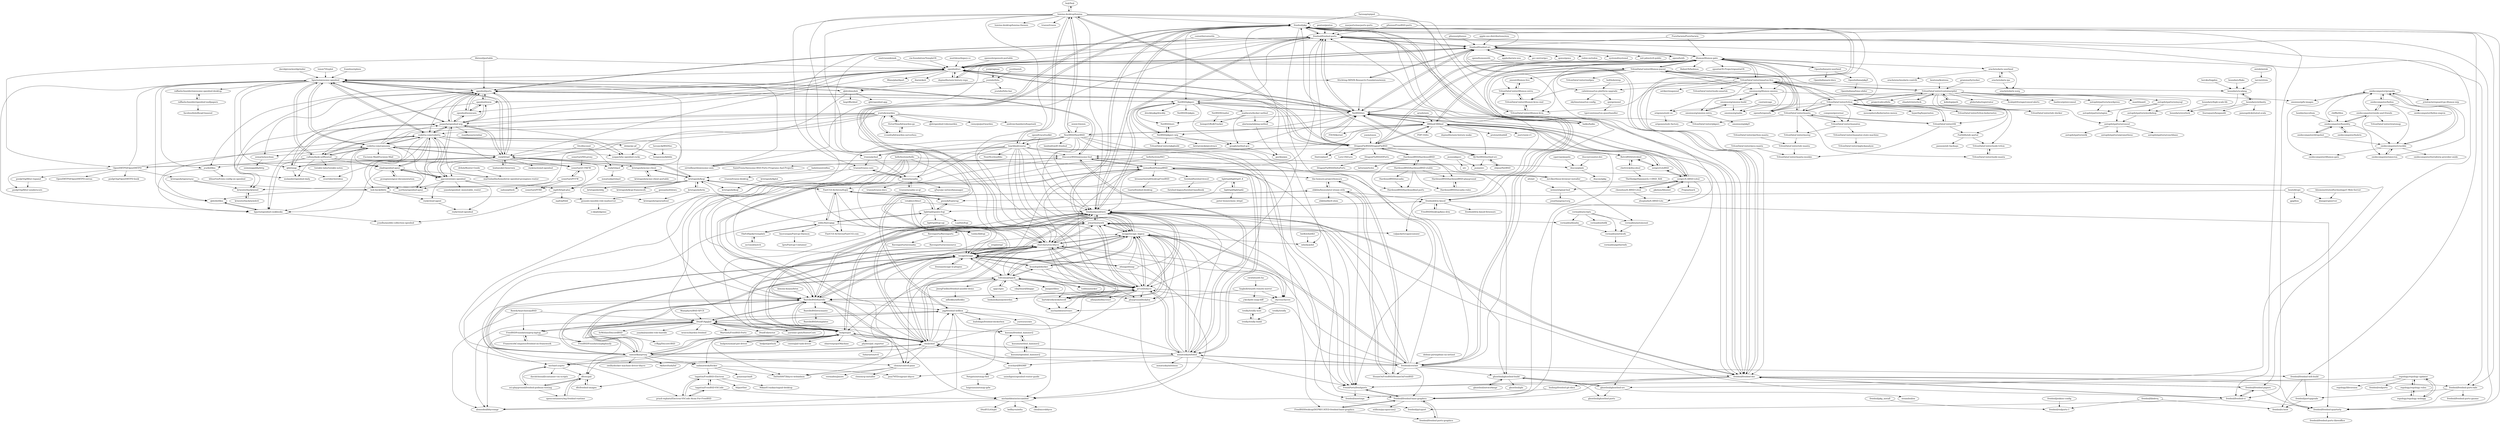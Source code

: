 digraph G {
"lxqt/lxqt" -> "lumina-desktop/lumina" ["e"=1]
"pfsense/pfsense" -> "freebsd/freebsd-src" ["e"=1]
"cgarciae/pypeln" -> "ihucos/plash" ["e"=1]
"sirredbeard/awesome-unix" -> "DiscoverBSD/awesome-bsd" ["e"=1]
"sirredbeard/awesome-unix" -> "ligurio/awesome-openbsd" ["e"=1]
"sirredbeard/awesome-unix" -> "illumos/illumos-gate" ["e"=1]
"freebsd/pkg" -> "freebsd/freebsd-ports"
"freebsd/pkg" -> "freebsd/poudriere"
"freebsd/pkg" -> "freebsd/freebsd-doc"
"freebsd/pkg" -> "freebsd/freebsd-ports-kde"
"freebsd/pkg" -> "freebsd/drm-kmod"
"freebsd/pkg" -> "iocage/iocage_legacy"
"freebsd/pkg" -> "churchers/vm-bhyve"
"freebsd/pkg" -> "iocage/iocage"
"freebsd/pkg" -> "FreshPorts/freshports"
"freebsd/pkg" -> "freebsd/crochet"
"freebsd/pkg" -> "freebsd/freebsd-ci"
"freebsd/pkg" -> "freebsd/freebsd-quarterly"
"freebsd/pkg" -> "NetBSD/pkgsrc"
"freebsd/pkg" -> "pr1ntf/iohyve"
"freebsd/pkg" -> "freebsd/freebsd-wifi-build"
"openssh/openssh-portable" -> "openbsd/src" ["e"=1]
"coreutils/coreutils" -> "openbsd/src" ["e"=1]
"coreutils/coreutils" -> "freebsd/freebsd-src" ["e"=1]
"helloSystem/hello" -> "BastilleBSD/bastille" ["e"=1]
"helloSystem/hello" -> "nomadbsd/NomadBSD" ["e"=1]
"helloSystem/hello" -> "churchers/vm-bhyve" ["e"=1]
"helloSystem/hello" -> "cbsd/cbsd" ["e"=1]
"helloSystem/hello" -> "iocage/iocage" ["e"=1]
"helloSystem/hello" -> "bsdpot/pot" ["e"=1]
"freebsd/freebsd-ports" -> "freebsd/freebsd-doc"
"freebsd/freebsd-ports" -> "freebsd/pkg"
"freebsd/freebsd-ports" -> "freebsd/poudriere"
"freebsd/freebsd-ports" -> "freebsd/freebsd-src"
"freebsd/freebsd-ports" -> "freebsd/freebsd-papers"
"freebsd/freebsd-ports" -> "freebsd/freebsd-ci"
"freebsd/freebsd-ports" -> "openbsd/ports"
"freebsd/freebsd-ports" -> "churchers/vm-bhyve"
"freebsd/freebsd-ports" -> "freebsd/freebsd-ports-kde"
"freebsd/freebsd-ports" -> "NetBSD/src"
"freebsd/freebsd-ports" -> "freebsd/freebsd-quarterly"
"freebsd/freebsd-ports" -> "freebsd/drm-kmod"
"freebsd/freebsd-ports" -> "iocage/iocage"
"freebsd/freebsd-ports" -> "BastilleBSD/bastille"
"freebsd/freebsd-ports" -> "NetBSD/pkgsrc"
"tenox7/ttyplot" -> "ligurio/awesome-openbsd" ["e"=1]
"vedetta-com/caesonia" -> "vedetta-com/vedetta"
"vedetta-com/caesonia" -> "cullum/dank-selfhosted"
"vedetta-com/caesonia" -> "ligurio/awesome-openbsd"
"vedetta-com/caesonia" -> "qbit/snap"
"vedetta-com/caesonia" -> "reyk/httpd"
"vedetta-com/caesonia" -> "elad/openbsd-apu2"
"vedetta-com/caesonia" -> "ajacoutot/aws-openbsd"
"vedetta-com/caesonia" -> "Excision-Mail/Excision-Mail"
"vedetta-com/caesonia" -> "ligurio/openbsd-cookbooks"
"vedetta-com/caesonia" -> "semarie/sysclean"
"vedetta-com/caesonia" -> "jasperla/openbsd-wip"
"vedetta-com/caesonia" -> "openbsd/ports"
"vedetta-com/caesonia" -> "noqqe/why-openbsd.rocks"
"vedetta-com/caesonia" -> "DiscoverBSD/awesome-bsd"
"vedetta-com/caesonia" -> "bob-beck/libtls"
"genua/meltdown" -> "gonzalo-/ansible-role-mailserver"
"bob-beck/libtls" -> "qbit/dotfiles"
"bob-beck/libtls" -> "reyk/cloud-agent"
"bob-beck/libtls" -> "gonzalo-/ansible-role-mailserver"
"ligurio/openbsd-cookbooks" -> "qbit/dotfiles"
"ligurio/openbsd-cookbooks" -> "jcmdln/ansible-collection-openbsd"
"vstakhov/libucl" -> "samuelkarp/runj" ["e"=1]
"vstakhov/libucl" -> "freebsd/poudriere" ["e"=1]
"vstakhov/libucl" -> "iocage/iocage" ["e"=1]
"vstakhov/libucl" -> "churchers/vm-bhyve" ["e"=1]
"heroku/logplex" -> "boundary/scalang" ["e"=1]
"fcambus/spleen" -> "ligurio/awesome-openbsd" ["e"=1]
"debian-pi/raspbian-ua-netinst" -> "freebsd/crochet" ["e"=1]
"sonertari/SSLproxy" -> "sonertari/UTMFW" ["e"=1]
"jcs/rubywarden" -> "VictorNine/bitwarden-go"
"jcs/rubywarden" -> "vvondra/bitwarden-serverless"
"jcs/rubywarden" -> "vedetta-com/vedetta"
"jcs/rubywarden" -> "northox/openbsd-apu2"
"jcs/rubywarden" -> "jasperla/openbsd-wip"
"jcs/rubywarden" -> "ajacoutot/aws-openbsd"
"jcs/rubywarden" -> "vedetta-com/caesonia"
"jcs/rubywarden" -> "qbit/openbsd-rubywarden"
"jcs/rubywarden" -> "vwxyzjn/portwarden" ["e"=1]
"jcs/rubywarden" -> "cullum/dank-selfhosted"
"jcs/rubywarden" -> "andrewchambers/bupstash" ["e"=1]
"cullum/dank-selfhosted" -> "vedetta-com/caesonia"
"cullum/dank-selfhosted" -> "ligurio/awesome-openbsd"
"cullum/dank-selfhosted" -> "vedetta-com/vedetta"
"cullum/dank-selfhosted" -> "sonertari/UTMFW"
"cullum/dank-selfhosted" -> "ligurio/openbsd-cookbooks"
"cullum/dank-selfhosted" -> "elad/openbsd-apu2"
"cullum/dank-selfhosted" -> "jcs/dotfiles"
"cullum/dank-selfhosted" -> "ihucos/plash"
"cullum/dank-selfhosted" -> "mulander/openbsd-daily"
"cullum/dank-selfhosted" -> "twinkle-labs/twinkle-notes"
"bloominstituteoftechnology/C-Web-Server" -> "klange/cgiserver" ["e"=1]
"FDOS/kernel" -> "NetBSD/src" ["e"=1]
"yasm/yasm" -> "DragonFlyBSD/DragonFlyBSD" ["e"=1]
"VictorNine/bitwarden-go" -> "jcs/rubywarden"
"VictorNine/bitwarden-go" -> "vvondra/bitwarden-serverless"
"vvondra/bitwarden-serverless" -> "VictorNine/bitwarden-go"
"vvondra/bitwarden-serverless" -> "jcs/rubywarden"
"boutell/cgic" -> "gpg/boa"
"boutell/cgic" -> "klange/cgiserver"
"boutell/cgic" -> "gnosek/fcgiwrap"
"sergev/LiteBSD" -> "RetroBSD/retrobsd"
"sergev/LiteBSD" -> "sergev/4.4BSD-Lite2"
"sergev/LiteBSD" -> "386bsd/386bsd"
"haiku/haiku" -> "NetBSD/src" ["e"=1]
"haiku/haiku" -> "illumos/illumos-gate" ["e"=1]
"lighttpd/lighttpd2" -> "lighttpd/lighttpd1.4"
"lighttpd/lighttpd2" -> "peter-leonov/mini_httpd"
"nomadbsd/NomadBSD" -> "ghostbsd/ghostbsd-src"
"nomadbsd/NomadBSD" -> "mrclksr/linux-browser-installer"
"nomadbsd/NomadBSD" -> "freebsd/poudriere"
"nomadbsd/NomadBSD" -> "furybsd/furybsd-livecd"
"nomadbsd/NomadBSD" -> "BastilleBSD/bastille"
"nomadbsd/NomadBSD" -> "broozar/installDesktopFreeBSD"
"nomadbsd/NomadBSD" -> "churchers/vm-bhyve"
"nomadbsd/NomadBSD" -> "DiscoverBSD/awesome-bsd"
"nomadbsd/NomadBSD" -> "iocage/iocage"
"nomadbsd/NomadBSD" -> "FreshPorts/freshports"
"nomadbsd/NomadBSD" -> "bartekrutkowski/iocell"
"nomadbsd/NomadBSD" -> "ghostbsd/ghostbsd-build"
"nomadbsd/NomadBSD" -> "mmatuska/mfsbsd"
"nomadbsd/NomadBSD" -> "freebsd/freebsd-ports"
"nomadbsd/NomadBSD" -> "the-homura-project/homura"
"sergev/4.4BSD-Lite2" -> "chenshuo/4.4BSD-Lite2" ["e"=1]
"sergev/4.4BSD-Lite2" -> "386bsd/386bsd"
"sergev/4.4BSD-Lite2" -> "zhuqiuzhi/4.4BSD-Lite"
"sergev/4.4BSD-Lite2" -> "sergev/LiteBSD"
"sergev/4.4BSD-Lite2" -> "pkelsey/libuinet" ["e"=1]
"sergev/4.4BSD-Lite2" -> "NetBSD/src"
"sergev/4.4BSD-Lite2" -> "weiss/original-bsd"
"sergev/4.4BSD-Lite2" -> "Prajna/mach"
"boundary/high-scale-lib" -> "boundary/overlock" ["e"=1]
"TritonDataCenter/manatee" -> "TritonDataCenter/moray"
"TritonDataCenter/manatee" -> "TritonDataCenter/manatee-state-machine"
"cbiffle/lilos" -> "oxidecomputer/humility" ["e"=1]
"vermaden/scripts" -> "vermaden/automount"
"vermaden/scripts" -> "vermaden/network"
"vermaden/scripts" -> "vermaden/lsblk"
"vermaden/scripts" -> "vermaden/beadm"
"ghostbsd/networkmgr" -> "ghostbsd/ghostbsd-build"
"bsdpot/pot" -> "bsdpot/nomad-pot-driver"
"bsdpot/pot" -> "BastilleBSD/bastille"
"bsdpot/pot" -> "samuelkarp/runj"
"bsdpot/pot" -> "iocage/iocage"
"bsdpot/pot" -> "DtxdF/AppJail"
"bsdpot/pot" -> "bsdpot/potluck"
"bsdpot/pot" -> "cbsd/cbsd"
"bsdpot/pot" -> "churchers/vm-bhyve"
"bsdpot/pot" -> "freebsd/poudriere"
"bsdpot/pot" -> "phyber/jail_exporter"
"bsdpot/pot" -> "michaeldexter/occambsd"
"bsdpot/pot" -> "sadaszewski/focker"
"bsdpot/pot" -> "cneira/jail-task-driver"
"bsdpot/pot" -> "michael-yuji/xc"
"bsdpot/pot" -> "ebarriosjr/potMachine"
"tagattie/FreeBSD-Electron" -> "tagattie/FreeBSD-VSCode"
"tagattie/FreeBSD-Electron" -> "MikaelUrankar/signal-desktop"
"tagattie/FreeBSD-Electron" -> "t6/portfmt"
"tagattie/FreeBSD-Electron" -> "prash-wghats/Electron-VSCode-Atom-For-FreeBSD"
"tagattie/FreeBSD-VSCode" -> "tagattie/FreeBSD-Electron"
"tagattie/FreeBSD-VSCode" -> "prash-wghats/Electron-VSCode-Atom-For-FreeBSD"
"tagattie/FreeBSD-VSCode" -> "michaeldexter/occambsd"
"the-homura-project/homura" -> "shkhln/linuxulator-steam-utils"
"the-homura-project/homura" -> "SteamOnFreeBSD/SteamOnFreeBSD"
"chenshuo/4.4BSD-Lite2" -> "sergev/4.4BSD-Lite2" ["e"=1]
"chenshuo/4.4BSD-Lite2" -> "zhuqiuzhi/4.4BSD-Lite" ["e"=1]
"freebsd/freebsd-ci" -> "freebsd/freebsd-papers"
"freebsd/freebsd-ci" -> "freebsd/freebsd-doc"
"freebsd/freebsd-ci" -> "freebsd/pytoport"
"freebsd/freebsd-ci" -> "freebsd/freebsd-quarterly"
"joyent/illumos-live" -> "TritonDataCenter/illumos-extra"
"TritonDataCenter/illumos-joyent" -> "TritonDataCenter/illumos-extra"
"TritonDataCenter/illumos-joyent" -> "TritonDataCenter/illumos-kvm"
"TritonDataCenter/illumos-joyent" -> "joyent/illumos-live"
"TritonDataCenter/illumos-joyent" -> "TritonDataCenter/illumos-kvm-cmd"
"TritonDataCenter/illumos-joyent" -> "TritonDataCenter/smartos-live"
"TritonDataCenter/illumos-joyent" -> "TritonDataCenter/smfgen"
"TritonDataCenter/illumos-joyent" -> "illumos/illumos-gate"
"TritonDataCenter/illumos-joyent" -> "calmh/smartos-platform-upgrade"
"TritonDataCenter/illumos-joyent" -> "omniosorg/illumos-omnios"
"broozar/installDesktopFreeBSD" -> "tuaris/freebsd-desktop"
"IIJ-NetBSD/netbsd-src" -> "NetBSD/src"
"IIJ-NetBSD/netbsd-src" -> "ebijun/NetBSD"
"IIJ-NetBSD/netbsd-src" -> "jsonn/src"
"OpenIndiana/oi-userland" -> "illumos/illumos-gate"
"OpenIndiana/oi-userland" -> "OpenIndiana/oi-docs"
"OpenIndiana/oi-userland" -> "OpenIndiana/pkg5"
"BastilleBSD/bastille" -> "bsdpot/pot"
"BastilleBSD/bastille" -> "churchers/vm-bhyve"
"BastilleBSD/bastille" -> "iocage/iocage"
"BastilleBSD/bastille" -> "cbsd/cbsd"
"BastilleBSD/bastille" -> "DtxdF/AppJail"
"BastilleBSD/bastille" -> "freebsd/poudriere"
"BastilleBSD/bastille" -> "samuelkarp/runj"
"BastilleBSD/bastille" -> "sadaszewski/focker"
"BastilleBSD/bastille" -> "pr1ntf/iohyve"
"BastilleBSD/bastille" -> "BastilleBSD/rocinante"
"BastilleBSD/bastille" -> "clonos/control-pane"
"BastilleBSD/bastille" -> "nomadbsd/NomadBSD"
"BastilleBSD/bastille" -> "michael-yuji/xc"
"BastilleBSD/bastille" -> "jrmarino/synth"
"BastilleBSD/bastille" -> "pgj/freebsd-wifibox"
"pkelsey/libuinet" -> "sergev/4.4BSD-Lite2" ["e"=1]
"HardenedBSD/hardenedBSD" -> "HardenedBSD/hardenedBSD-stable"
"HardenedBSD/hardenedBSD" -> "HardenedBSD/hardenedbsd-ports"
"HardenedBSD/hardenedBSD" -> "lattera/articles"
"HardenedBSD/hardenedBSD" -> "HardenedBSD/hardenedBSD-playground"
"HardenedBSD/hardenedBSD" -> "DragonFlyBSD/DragonFlyBSD"
"repology/repology-rules" -> "repology/repology-webapp"
"repology/repology-rules" -> "repology/repology-updater"
"freebsd/freebsd-quarterly" -> "freebsd/freebsd-ports-libreoffice"
"RetroBSD/retrobsd" -> "sergev/LiteBSD"
"RetroBSD/retrobsd" -> "chettrick/discobsd"
"boundary/scalang" -> "boundary/overlock"
"boundary/scalang" -> "boundary/ordasity"
"poolpOrg/filter-rspamd" -> "poolpOrg/filter-senderscore"
"freebsd/freebsd-papers" -> "freebsd/freebsd-ci"
"freebsd/freebsd-papers" -> "freebsd/freebsd-doc"
"freebsd/freebsd-papers" -> "freebsd/freebsd-quarterly"
"ghostbsd/ghostbsd-build" -> "ghostbsd/ghostbsd-src"
"ghostbsd/ghostbsd-build" -> "ghostbsd/ghostbsd-ports"
"ghostbsd/ghostbsd-build" -> "ghostbsd/gbi"
"ghostbsd/ghostbsd-build" -> "ghostbsd/networkmgr"
"cneira/zcage" -> "omniosorg/zadm"
"kristapsdz/openrsync" -> "krwesterback/newd" ["e"=1]
"kristapsdz/openrsync" -> "bob-beck/libtls" ["e"=1]
"phyber/jail_exporter" -> "fubarnetes/rctl"
"OpenIndiana/pkg5" -> "OpenIndiana/time-slider"
"ployground/bsdploy" -> "freebsd/pytoport"
"ebijun/NetBSD" -> "IIJ-NetBSD/netbsd-src"
"madworx/docker-netbsd" -> "alarixnia/mkimg-netbsd"
"madworx/docker-netbsd" -> "bsiegert/BulkTracker"
"madworx/docker-netbsd" -> "google/netbsd-gce"
"freebsd/libdevq" -> "freebsd/u-boot"
"freebsd/libdevq" -> "freebsd/redports-1"
"TritonDataCenter/illumos-extra" -> "joyent/illumos-live"
"TritonDataCenter/illumos-extra" -> "TritonDataCenter/illumos-kvm-cmd"
"freebsd/pkg_install" -> "freebsd/redports-1"
"reyk/httpd" -> "reyk/relayd"
"reyk/httpd" -> "ligurio/awesome-openbsd"
"reyk/httpd" -> "jasperla/openbsd-wip"
"reyk/httpd" -> "qbit/snap"
"reyk/httpd" -> "openbsd/ports"
"reyk/httpd" -> "kristapsdz/kcgi"
"reyk/httpd" -> "overrider/wireless"
"reyk/httpd" -> "leahneukirchen/cwm" ["e"=1]
"reyk/httpd" -> "vedetta-com/caesonia"
"reyk/httpd" -> "kristapsdz/acme-client"
"reyk/httpd" -> "ajacoutot/aws-openbsd"
"reyk/httpd" -> "OpenSMTPD/OpenSMTPD"
"reyk/httpd" -> "sonertari/UTMFW"
"reyk/httpd" -> "reyk/systemd-openbsd"
"reyk/httpd" -> "mpfr/httpd-plus"
"dspinellis/unix-history-repo" -> "freebsd/freebsd-src" ["e"=1]
"dspinellis/unix-history-repo" -> "openbsd/src" ["e"=1]
"ihucos/counter.dev" -> "ihucos/plash" ["e"=1]
"zfsnap/zfsnap" -> "iocage/iocage" ["e"=1]
"zfsnap/zfsnap" -> "freebsd/poudriere" ["e"=1]
"zfsnap/zfsnap" -> "iocage/iocage_legacy" ["e"=1]
"zfsnap/zfsnap" -> "pr1ntf/iohyve" ["e"=1]
"appc/spec" -> "3ofcoins/jetpack" ["e"=1]
"freebsd/freebsd-src" -> "freebsd/freebsd-ports"
"freebsd/freebsd-src" -> "openbsd/src"
"freebsd/freebsd-src" -> "freebsd/freebsd-doc"
"freebsd/freebsd-src" -> "openzfs/zfs" ["e"=1]
"freebsd/freebsd-src" -> "NetBSD/src"
"freebsd/freebsd-src" -> "Stichting-MINIX-Research-Foundation/minix" ["e"=1]
"freebsd/freebsd-src" -> "apple/darwin-xnu" ["e"=1]
"freebsd/freebsd-src" -> "gcc-mirror/gcc" ["e"=1]
"freebsd/freebsd-src" -> "freebsd/pkg"
"freebsd/freebsd-src" -> "qemu/qemu" ["e"=1]
"freebsd/freebsd-src" -> "redox-os/redox" ["e"=1]
"freebsd/freebsd-src" -> "dspinellis/unix-history-repo" ["e"=1]
"freebsd/freebsd-src" -> "systemd/systemd" ["e"=1]
"freebsd/freebsd-src" -> "mit-pdos/xv6-public" ["e"=1]
"freebsd/freebsd-src" -> "illumos/illumos-gate"
"ehazlett/interlock" -> "TritonDataCenter/containerpilot" ["e"=1]
"oxidecomputer/hubris" -> "oxidecomputer/humility" ["e"=1]
"oxidecomputer/dropshot" -> "oxidecomputer/humility" ["e"=1]
"oxidecomputer/dropshot" -> "oxidecomputer/crucible" ["e"=1]
"iocage/iocage_legacy" -> "pr1ntf/iohyve"
"iocage/iocage_legacy" -> "3ofcoins/jetpack"
"iocage/iocage_legacy" -> "bartekrutkowski/iocell"
"iocage/iocage_legacy" -> "iocage/iocage"
"iocage/iocage_legacy" -> "kvasdopil/docker"
"iocage/iocage_legacy" -> "chyves/chyves"
"iocage/iocage_legacy" -> "churchers/vm-bhyve"
"iocage/iocage_legacy" -> "michaeldexter/vmrc"
"iocage/iocage_legacy" -> "ployground/bsdploy"
"iocage/iocage_legacy" -> "freebsd/poudriere"
"iocage/iocage_legacy" -> "jrmarino/synth"
"iocage/iocage_legacy" -> "mmatuska/mfsbsd"
"iocage/iocage_legacy" -> "freebsd/crochet"
"iocage/iocage_legacy" -> "mheily/jobd"
"iocage/iocage_legacy" -> "freebsd/pkg"
"NextBSD/NextBSD" -> "FreeBSDDesktop/DEPRECATED-freebsd-base-graphics"
"NextBSD/NextBSD" -> "freebsd/poudriere"
"NextBSD/NextBSD" -> "386bsd/386bsd"
"NextBSD/NextBSD" -> "iocage/iocage_legacy"
"NextBSD/NextBSD" -> "trueos/pcbsd"
"NextBSD/NextBSD" -> "landonf/swift-freebsd"
"NextBSD/NextBSD" -> "lumina-desktop/lumina"
"NextBSD/NextBSD" -> "freebsd/freebsd-base-graphics"
"NextBSD/NextBSD" -> "DragonFlyBSD/DragonFlyBSD"
"NextBSD/NextBSD" -> "prash-wghats/Electron-VSCode-Atom-For-FreeBSD"
"NextBSD/NextBSD" -> "mheily/jobd"
"NextBSD/NextBSD" -> "teachbsd/course"
"NextBSD/NextBSD" -> "3ofcoins/jetpack"
"oxidecomputer/omicron" -> "oxidecomputer/crucible"
"oxidecomputer/omicron" -> "oxidecomputer/propolis"
"Stichting-MINIX-Research-Foundation/minix" -> "freebsd/freebsd-src" ["e"=1]
"Stichting-MINIX-Research-Foundation/minix" -> "openbsd/src" ["e"=1]
"Stichting-MINIX-Research-Foundation/minix" -> "NetBSD/src" ["e"=1]
"jcs/sdorfehs" -> "jcs/dotfiles"
"jcs/sdorfehs" -> "jcs/sdorfehs-bar"
"jcs/sdorfehs" -> "qbit/ohmyksh"
"PureDarwin/PureDarwin" -> "illumos/illumos-gate" ["e"=1]
"PureDarwin/PureDarwin" -> "freebsd/freebsd-src" ["e"=1]
"hawkw/mycelium" -> "oxidecomputer/humility" ["e"=1]
"freebsd/poudriere" -> "freebsd/pkg"
"freebsd/poudriere" -> "freebsd/freebsd-ports"
"freebsd/poudriere" -> "churchers/vm-bhyve"
"freebsd/poudriere" -> "freebsd/freebsd-doc"
"freebsd/poudriere" -> "BastilleBSD/bastille"
"freebsd/poudriere" -> "iocage/iocage"
"freebsd/poudriere" -> "FreshPorts/freshports"
"freebsd/poudriere" -> "cbsd/cbsd"
"freebsd/poudriere" -> "iocage/iocage_legacy"
"freebsd/poudriere" -> "freebsd/freebsd-ci"
"freebsd/poudriere" -> "pr1ntf/iohyve"
"freebsd/poudriere" -> "jrmarino/synth"
"freebsd/poudriere" -> "freebsd/drm-kmod"
"freebsd/poudriere" -> "vermaden/beadm"
"freebsd/poudriere" -> "bsdpot/pot"
"qbit/dotfiles" -> "ligurio/openbsd-cookbooks"
"TritonDataCenter/triton" -> "TritonDataCenter/manta"
"TritonDataCenter/triton" -> "TritonDataCenter/smartos-live"
"TritonDataCenter/triton" -> "TritonDataCenter/containerpilot"
"TritonDataCenter/triton" -> "TritonDataCenter/sdc-docker"
"TritonDataCenter/triton" -> "TritonDataCenter/rfd"
"TritonDataCenter/triton" -> "TritonDataCenter/illumos-joyent"
"TritonDataCenter/triton" -> "TritonDataCenter/manatee"
"TritonDataCenter/triton" -> "Faithlife/sdc-portal"
"TritonDataCenter/triton" -> "illumos/illumos-gate"
"TritonDataCenter/triton" -> "TritonDataCenter/triton-kubernetes"
"TritonDataCenter/triton" -> "openzfs/openzfs" ["e"=1]
"TritonDataCenter/triton" -> "TritonDataCenter/node-triton"
"TritonDataCenter/triton" -> "mesosphere/kubernetes-mesos" ["e"=1]
"TritonDataCenter/triton" -> "hyperhq/hypernetes" ["e"=1]
"TritonDataCenter/triton" -> "erigones/esdc-ce"
"jasperla/openbsd-wip" -> "openbsd/ports"
"jasperla/openbsd-wip" -> "openbsd/xenocara"
"jasperla/openbsd-wip" -> "openbsd/www"
"jasperla/openbsd-wip" -> "qbit/snap"
"jasperla/openbsd-wip" -> "reyk/httpd"
"jasperla/openbsd-wip" -> "ajacoutot/aws-openbsd"
"jasperla/openbsd-wip" -> "ligurio/awesome-openbsd"
"jasperla/openbsd-wip" -> "ligurio/openbsd-cookbooks"
"jasperla/openbsd-wip" -> "ryanflannery/oxbar"
"jasperla/openbsd-wip" -> "vedetta-com/vedetta"
"jasperla/openbsd-wip" -> "noqqe/why-openbsd.rocks"
"lighttpd/lighttpd1.4" -> "lighttpd/lighttpd2"
"lighttpd/lighttpd1.4" -> "lighttpd/spawn-fcgi"
"lighttpd/lighttpd1.4" -> "FastCGI-Archives/fcgi2"
"TritonDataCenter/manta" -> "TritonDataCenter/triton"
"TritonDataCenter/manta" -> "TritonDataCenter/smartos-live"
"TritonDataCenter/manta" -> "TritonDataCenter/node-manta"
"TritonDataCenter/manta" -> "TritonDataCenter/rfd"
"TritonDataCenter/manta" -> "TritonDataCenter/moray"
"TritonDataCenter/manta" -> "TritonDataCenter/pkgsrc"
"TritonDataCenter/manta" -> "TritonDataCenter/manatee"
"freebsd/freebsd-wifi-build" -> "freebsd/portupgrade"
"freebsd/freebsd-wifi-build" -> "freebsd/u-boot"
"jcs/progman" -> "jcs/sdorfehs" ["e"=1]
"ibara/oksh" -> "qbit/ohmyksh" ["e"=1]
"qbit/ohmyksh" -> "noqqe/why-openbsd.rocks"
"qbit/ohmyksh" -> "begriffs/obsd"
"qbit/ohmyksh" -> "ligurio/awesome-openbsd"
"qbit/ohmyksh" -> "qbit/openbsd.app"
"sadaszewski/focker" -> "DaVieS007/bhyve-webadmin"
"sadaszewski/focker" -> "tagattie/FreeBSD-Electron"
"sadaszewski/focker" -> "gonzoua/chaifi"
"sadaszewski/focker" -> "jesa7955/vagrant-bhyve"
"cbsd/cbsd" -> "churchers/vm-bhyve"
"cbsd/cbsd" -> "BastilleBSD/bastille"
"cbsd/cbsd" -> "freebsd/poudriere"
"cbsd/cbsd" -> "clonos/control-pane"
"cbsd/cbsd" -> "iocage/iocage"
"cbsd/cbsd" -> "bsdpot/pot"
"cbsd/cbsd" -> "samuelkarp/runj"
"cbsd/cbsd" -> "DtxdF/AppJail"
"cbsd/cbsd" -> "pr1ntf/iohyve"
"cbsd/cbsd" -> "mmatuska/mfsbsd"
"cbsd/cbsd" -> "iocage/iocage_legacy"
"cbsd/cbsd" -> "michael-yuji/xc"
"cbsd/cbsd" -> "ocochard/BSDRP"
"cbsd/cbsd" -> "pgj/freebsd-wifibox"
"cbsd/cbsd" -> "3ofcoins/jetpack"
"freebsd/jenkins-config" -> "freebsd/redports-1"
"libressl/portable" -> "openbsd/src" ["e"=1]
"libressl/portable" -> "OpenSMTPD/OpenSMTPD" ["e"=1]
"libressl/portable" -> "openbsd/ports" ["e"=1]
"TritonDataCenter/illumos-kvm" -> "TritonDataCenter/illumos-kvm-cmd"
"TritonDataCenter/illumos-kvm" -> "TritonDataCenter/illumos-extra"
"TritonDataCenter/illumos-kvm-cmd" -> "TritonDataCenter/illumos-kvm"
"TritonDataCenter/illumos-kvm-cmd" -> "TritonDataCenter/illumos-extra"
"TritonDataCenter/smartos-live" -> "TritonDataCenter/triton"
"TritonDataCenter/smartos-live" -> "TritonDataCenter/illumos-joyent"
"TritonDataCenter/smartos-live" -> "TritonDataCenter/manta"
"TritonDataCenter/smartos-live" -> "illumos/illumos-gate"
"TritonDataCenter/smartos-live" -> "TritonDataCenter/illumos-kvm"
"TritonDataCenter/smartos-live" -> "calmh/smartos-platform-upgrade"
"TritonDataCenter/smartos-live" -> "TritonDataCenter/illumos-kvm-cmd"
"TritonDataCenter/smartos-live" -> "erigones/esdc-ce"
"TritonDataCenter/smartos-live" -> "TritonDataCenter/rfd"
"TritonDataCenter/smartos-live" -> "oetiker/znapzend" ["e"=1]
"TritonDataCenter/smartos-live" -> "openzfs/openzfs" ["e"=1]
"TritonDataCenter/smartos-live" -> "omniosorg/illumos-omnios"
"TritonDataCenter/smartos-live" -> "TritonDataCenter/containerpilot"
"TritonDataCenter/smartos-live" -> "TritonDataCenter/node-smartdc"
"TritonDataCenter/smartos-live" -> "boundary/scalang"
"shkhln/linuxulator-steam-utils" -> "shkhln/libc6-shim"
"shkhln/linuxulator-steam-utils" -> "the-homura-project/homura"
"shkhln/linuxulator-steam-utils" -> "pgj/freebsd-wifibox"
"shkhln/linuxulator-steam-utils" -> "SteamOnFreeBSD/SteamOnFreeBSD"
"shkhln/linuxulator-steam-utils" -> "FreshPorts/freshports"
"shkhln/linuxulator-steam-utils" -> "freebsd/drm-kmod"
"3ofcoins/jetpack" -> "iocage/iocage_legacy"
"3ofcoins/jetpack" -> "kvasdopil/docker"
"3ofcoins/jetpack" -> "pr1ntf/iohyve"
"3ofcoins/jetpack" -> "iocage/iocage"
"3ofcoins/jetpack" -> "ployground/bsdploy"
"3ofcoins/jetpack" -> "bsdpot/pot"
"3ofcoins/jetpack" -> "bartekrutkowski/iocell"
"3ofcoins/jetpack" -> "toddnni/zocker"
"3ofcoins/jetpack" -> "samuelkarp/runj"
"3ofcoins/jetpack" -> "churchers/vm-bhyve"
"3ofcoins/jetpack" -> "appc/spec" ["e"=1]
"3ofcoins/jetpack" -> "Juniper/libxo" ["e"=1]
"3ofcoins/jetpack" -> "lonkamikaze/powerdxx"
"3ofcoins/jetpack" -> "cdaylward/libappc"
"3ofcoins/jetpack" -> "JoergFiedler/freebsd-ansible-demo"
"minix3/minix" -> "NextBSD/NextBSD" ["e"=1]
"mmatuska/mfsbsd" -> "freebsd/poudriere"
"mmatuska/mfsbsd" -> "mmatuska/mfslinux"
"mmatuska/mfsbsd" -> "iocage/iocage_legacy"
"mmatuska/mfsbsd" -> "freebsd/crochet"
"mmatuska/mfsbsd" -> "pr1ntf/iohyve"
"mmatuska/mfsbsd" -> "DiscoverBSD/awesome-bsd"
"mmatuska/mfsbsd" -> "dfr/freebsd-images"
"mmatuska/mfsbsd" -> "churchers/vm-bhyve"
"mmatuska/mfsbsd" -> "michaeldexter/occambsd"
"mmatuska/mfsbsd" -> "jrmarino/synth"
"mmatuska/mfsbsd" -> "cbsd/cbsd"
"mmatuska/mfsbsd" -> "ocochard/BSDRP"
"mmatuska/mfsbsd" -> "FreshPorts/freshports"
"mmatuska/mfsbsd" -> "nomadbsd/NomadBSD"
"mmatuska/mfsbsd" -> "BastilleBSD/bastille"
"freebsd/drm-kmod" -> "FreeBSDDesktop/kms-drm"
"freebsd/drm-kmod" -> "freebsd/drm-kmod-firmware"
"freebsd/drm-kmod" -> "valpackett/capsicumizer"
"freebsd/drm-kmod" -> "freebsd/freebsd-quarterly"
"freebsd/drm-kmod" -> "freebsd/poudriere"
"bsdpot/nomad-pot-driver" -> "bsdpot/pot"
"freebsd/portupgrade" -> "freebsd/u-boot"
"boundary/flake" -> "boundary/scalang" ["e"=1]
"oxidecomputer/humility" -> "oxidecomputer/hubris" ["e"=1]
"oxidecomputer/humility" -> "oxidecomputer/dropshot" ["e"=1]
"oxidecomputer/humility" -> "oxidecomputer/omicron"
"oxidecomputer/humility" -> "oxidecomputer/propolis"
"oxidecomputer/humility" -> "oxidecomputer/oxide-and-friends"
"jsonn/pkgsrc" -> "src"
"jsonn/pkgsrc" -> "jsonn/src"
"lumina-desktop/lumina" -> "trueos/pcbsd"
"lumina-desktop/lumina" -> "trueos/trueos-core"
"lumina-desktop/lumina" -> "DragonFlyBSD/DragonFlyBSD"
"lumina-desktop/lumina" -> "trueos/sysadm"
"lumina-desktop/lumina" -> "lumina-desktop/lumina-themes"
"lumina-desktop/lumina" -> "NextBSD/NextBSD"
"lumina-desktop/lumina" -> "teachbsd/course"
"lumina-desktop/lumina" -> "lxqt/lxqt" ["e"=1]
"lumina-desktop/lumina" -> "freebsd/freebsd-doc"
"lumina-desktop/lumina" -> "freebsd/freebsd-base-graphics"
"lumina-desktop/lumina" -> "trueos/trueos"
"lumina-desktop/lumina" -> "freebsd/pkg"
"lumina-desktop/lumina" -> "freebsd/poudriere"
"lumina-desktop/lumina" -> "pr1ntf/iohyve"
"ocochard/BSDRP" -> "unixdigest/openbsd-router-guide"
"ocochard/BSDRP" -> "Netgate/netmap-fwd"
"boundary/ordasity" -> "boundary/scalang"
"boundary/ordasity" -> "jamesgolick/statsd.scala"
"boundary/ordasity" -> "boundary/overlock"
"boundary/ordasity" -> "foursquare/heapaudit" ["e"=1]
"lighttpd/spawn-fcgi" -> "FastCGI-Archives/fcgi2"
"lighttpd/spawn-fcgi" -> "gnosek/fcgiwrap"
"lighttpd/spawn-fcgi" -> "eddic/fastcgipp"
"lighttpd/spawn-fcgi" -> "toshic/libfcgi"
"lighttpd/spawn-fcgi" -> "lighttpd/fcgi-cgi"
"lighttpd/spawn-fcgi" -> "LuaDist/fcgi"
"TritonDataCenter/manatee-state-machine" -> "TritonDataCenter/pglockanalyze"
"repology/repology-webapp" -> "repology/repology-rules"
"repology/repology-webapp" -> "repology/repology-updater"
"HardenedBSD/hardenedBSD-stable" -> "HardenedBSD/hardenedbsd-ports"
"HardenedBSD/hardenedBSD-stable" -> "HardenedBSD/hardenedBSD"
"HardenedBSD/hardenedBSD-stable" -> "HardenedBSD/secadm"
"HardenedBSD/hardenedBSD-stable" -> "HardenedBSD/hardenedBSD-playground"
"HardenedBSD/hardenedBSD-stable" -> "HardenedBSD/secadm-rules"
"ghostbsd/ghostbsd-src" -> "ghostbsd/ghostbsd-build"
"ghostbsd/ghostbsd-src" -> "ghostbsd/ghostbsd-ports"
"ghostbsd/ghostbsd-src" -> "steambsd/os"
"mpfr/httpd-plus" -> "mpfr/pftbld"
"mpfr/httpd-plus" -> "jcmdln/ansible-collection-openbsd"
"oxidecomputer/helios" -> "oxidecomputer/helios-engvm"
"oxidecomputer/helios" -> "oxidecomputer/propolis"
"oxidecomputer/helios" -> "oxidecomputer/crucible"
"oxidecomputer/helios" -> "oxidecomputer/oxide-and-friends"
"furybsd/furybsd-livecd" -> "furybsd-legacy/furybsd-handbook"
"freebsd/freebsd-ports-graphics" -> "freebsd/freebsd-base-graphics"
"TritonDataCenter/sdc-manta" -> "TritonDataCenter/manta-muskie"
"TritonDataCenter/moray" -> "TritonDataCenter/sdc-manta"
"JoergFiedler/freebsd-ansible-demo" -> "adhokku/adhokku"
"HardenedBSD/secadm" -> "HardenedBSD/hardenedbsd-ports"
"hovancik/BSDSec" -> "bongozone/kibble"
"compose/governor" -> "TritonDataCenter/manatee" ["e"=1]
"kontena/kontena" -> "TritonDataCenter/containerpilot" ["e"=1]
"helloSystem/ISO" -> "nomadbsd/NomadBSD" ["e"=1]
"helloSystem/ISO" -> "BastilleBSD/bastille" ["e"=1]
"helloSystem/ISO" -> "mrclksr/linux-browser-installer" ["e"=1]
"helloSystem/ISO" -> "ghostbsd/ghostbsd-build" ["e"=1]
"helloSystem/ISO" -> "clonos/control-pane" ["e"=1]
"davidgiven/wordgrinder" -> "ligurio/awesome-openbsd" ["e"=1]
"jcs/dotfiles" -> "qbit/dotfiles"
"jcs/dotfiles" -> "bfmartin/fvwm-config-on-openbsd"
"bolthole/zrep" -> "calmh/smartos-platform-upgrade" ["e"=1]
"Tarsnap/spiped" -> "freebsd/crochet" ["e"=1]
"Tarsnap/spiped" -> "freebsd/pkg" ["e"=1]
"no1msd/mstch" -> "OlafvdSpek/ctemplate" ["e"=1]
"freebsd/freebsd-doc" -> "freebsd/freebsd-ports"
"freebsd/freebsd-doc" -> "freebsd/pkg"
"freebsd/freebsd-doc" -> "freebsd/freebsd-papers"
"freebsd/freebsd-doc" -> "freebsd/freebsd-ci"
"freebsd/freebsd-doc" -> "freebsd/poudriere"
"freebsd/freebsd-doc" -> "freebsd/freebsd-quarterly"
"freebsd/freebsd-doc" -> "freebsd/freebsd-ports-kde"
"freebsd/freebsd-doc" -> "freebsd/freebsd-src"
"freebsd/freebsd-doc" -> "FreshPorts/freshports"
"freebsd/freebsd-doc" -> "bsdimp/freebsd-git-docs"
"freebsd/freebsd-doc" -> "freebsd/freebsd-base-graphics"
"autopilotpattern/consul" -> "autopilotpattern/prometheus"
"autopilotpattern/consul" -> "autopilotpattern/couchbase" ["e"=1]
"autopilotpattern/consul" -> "autopilotpattern/elk"
"pr1ntf/iohyve" -> "iocage/iocage_legacy"
"pr1ntf/iohyve" -> "iocage/iocage"
"pr1ntf/iohyve" -> "churchers/vm-bhyve"
"pr1ntf/iohyve" -> "chyves/chyves"
"pr1ntf/iohyve" -> "bartekrutkowski/iocell"
"pr1ntf/iohyve" -> "michaeldexter/vmrc"
"pr1ntf/iohyve" -> "3ofcoins/jetpack"
"pr1ntf/iohyve" -> "ployground/bsdploy"
"pr1ntf/iohyve" -> "jrmarino/synth"
"pr1ntf/iohyve" -> "freebsd/poudriere"
"pr1ntf/iohyve" -> "allanjude/bhyveucl"
"pr1ntf/iohyve" -> "BastilleBSD/bastille"
"pr1ntf/iohyve" -> "lonkamikaze/powerdxx"
"pr1ntf/iohyve" -> "mmatuska/mfsbsd"
"pr1ntf/iohyve" -> "jesa7955/vagrant-bhyve"
"samuelkarp/runj" -> "bsdpot/pot"
"samuelkarp/runj" -> "BastilleBSD/bastille"
"samuelkarp/runj" -> "iocage/iocage"
"samuelkarp/runj" -> "sadaszewski/focker"
"samuelkarp/runj" -> "michael-yuji/xc"
"samuelkarp/runj" -> "cbsd/cbsd"
"samuelkarp/runj" -> "clonos/control-pane"
"samuelkarp/runj" -> "DtxdF/AppJail"
"samuelkarp/runj" -> "pgj/freebsd-wifibox"
"samuelkarp/runj" -> "churchers/vm-bhyve"
"samuelkarp/runj" -> "dfr/ocijail"
"samuelkarp/runj" -> "freebsd/poudriere"
"samuelkarp/runj" -> "AkihiroSuda/lsf" ["e"=1]
"samuelkarp/runj" -> "3ofcoins/jetpack"
"samuelkarp/runj" -> "swills/docker-machine-driver-bhyve"
"mrclksr/linux-browser-installer" -> "vermaden/automount"
"mrclksr/linux-browser-installer" -> "ghostbsd/ghostbsd-src"
"mrclksr/linux-browser-installer" -> "nomadbsd/NomadBSD"
"churchers/vm-bhyve" -> "iocage/iocage"
"churchers/vm-bhyve" -> "BastilleBSD/bastille"
"churchers/vm-bhyve" -> "pr1ntf/iohyve"
"churchers/vm-bhyve" -> "cbsd/cbsd"
"churchers/vm-bhyve" -> "freebsd/poudriere"
"churchers/vm-bhyve" -> "iocage/iocage_legacy"
"churchers/vm-bhyve" -> "bsdpot/pot"
"churchers/vm-bhyve" -> "jrmarino/synth"
"churchers/vm-bhyve" -> "chyves/chyves"
"churchers/vm-bhyve" -> "michaeldexter/vmrc"
"churchers/vm-bhyve" -> "freebsd/pkg"
"churchers/vm-bhyve" -> "bartekrutkowski/iocell"
"churchers/vm-bhyve" -> "DaVieS007/bhyve-webadmin"
"churchers/vm-bhyve" -> "samuelkarp/runj"
"churchers/vm-bhyve" -> "clonos/control-pane"
"pgj/freebsd-wifibox" -> "alonsobsd/bhyvemgr"
"pgj/freebsd-wifibox" -> "DtxdF/AppJail"
"pgj/freebsd-wifibox" -> "shkhln/linuxulator-steam-utils"
"pgj/freebsd-wifibox" -> "kusumi/freebsd_hammer2"
"pgj/freebsd-wifibox" -> "michaeldexter/occambsd"
"pgj/freebsd-wifibox" -> "FreeBSDFoundation/proj-laptop"
"pgj/freebsd-wifibox" -> "yurivict/crate"
"pgj/freebsd-wifibox" -> "leafoliage/freebsd-dockerbox"
"DiscoverBSD/awesome-bsd" -> "ligurio/awesome-openbsd"
"DiscoverBSD/awesome-bsd" -> "sirredbeard/awesome-unix" ["e"=1]
"DiscoverBSD/awesome-bsd" -> "FreshPorts/freshports"
"DiscoverBSD/awesome-bsd" -> "mmatuska/mfsbsd"
"DiscoverBSD/awesome-bsd" -> "nomadbsd/NomadBSD"
"DiscoverBSD/awesome-bsd" -> "DtxdF/AppJail"
"DiscoverBSD/awesome-bsd" -> "SaintFenix/Awesome-BSD-Ports-Programs-And-Projects"
"OlafvdSpek/ctemplate" -> "no1msd/mstch" ["e"=1]
"OlafvdSpek/ctemplate" -> "eddic/fastcgipp"
"vermaden/automount" -> "vermaden/network"
"oxidecomputer/propolis" -> "oxidecomputer/crucible"
"oxidecomputer/propolis" -> "oxidecomputer/illumos-gate"
"oxidecomputer/propolis" -> "oxidecomputer/helios"
"oxidecomputer/propolis" -> "omniosorg/lx-images"
"oxidecomputer/propolis" -> "jclulow/wireguard-go-illumos-wip"
"kvasdopil/docker" -> "3ofcoins/jetpack"
"kvasdopil/docker" -> "iocage/iocage_legacy"
"kvasdopil/docker" -> "toddnni/zocker"
"kvasdopil/docker" -> "ployground/bsdploy"
"kvasdopil/docker" -> "iocage/iocage"
"chettrick/discobsd" -> "TheSledgeHammer/2.11BSD_X44"
"chettrick/discobsd" -> "RetroBSD/retrobsd"
"oxidecomputer/oxide-and-friends" -> "oxidecomputer/helios"
"oxidecomputer/oxide-and-friends" -> "oxidecomputer/crucible"
"oxidecomputer/oxide-and-friends" -> "oxidecomputer/propolis"
"oxidecomputer/oxide-and-friends" -> "oxidecomputer/humility"
"oxidecomputer/oxide-and-friends" -> "TritonDataCenter/statemap"
"freebsd/freebsd-base-graphics" -> "freebsd/freebsd-ports-graphics"
"freebsd/freebsd-base-graphics" -> "FreeBSDDesktop/DEPRECATED-freebsd-base-graphics"
"freebsd/freebsd-base-graphics" -> "stillson/pycapsicum2"
"freebsd/freebsd-base-graphics" -> "FreshPorts/freshports"
"oxidecomputer/crucible" -> "oxidecomputer/propolis"
"oxidecomputer/crucible" -> "oxidecomputer/omicron"
"oxidecomputer/crucible" -> "oxidecomputer/terraform-provider-oxide"
"oxidecomputer/crucible" -> "oxidecomputer/illumos-gate"
"Faithlife/sdc-portal" -> "pannon/sdc-backups"
"Faithlife/sdc-portal" -> "TritonDataCenter/node-triton"
"michaeldexter/occambsd" -> "bellhyve/zelta"
"michaeldexter/occambsd" -> "cbsd/microbhyve"
"michaeldexter/occambsd" -> "alonsobsd/bhyvemgr"
"michaeldexter/occambsd" -> "DtxdF/LittleJet"
"bsdimp/freebsd-git-docs" -> "freebsd/meetings"
"alarixnia/mkimg-netbsd" -> "jperkin/pm"
"HardenedBSD/hardenedBSD-playground" -> "HardenedBSD/secadm-rules"
"sjorge/asmd" -> "tgerczei/smartos-guesthandler"
"vermaden/network" -> "vermaden/gatherinfo"
"pfsense/FreeBSD-ports" -> "freebsd/freebsd-doc" ["e"=1]
"pfsense/FreeBSD-ports" -> "freebsd/freebsd-ports" ["e"=1]
"babelouest/ulfius" -> "kristapsdz/kcgi" ["e"=1]
"grammarly/rocker" -> "TritonDataCenter/containerpilot" ["e"=1]
"OpenSMTPD/OpenSMTPD" -> "OpenSMTPD/OpenSMTPD-extras"
"OpenSMTPD/OpenSMTPD" -> "poolpOrg/filter-rspamd"
"OpenSMTPD/OpenSMTPD" -> "reyk/httpd"
"OpenSMTPD/OpenSMTPD" -> "poolpOrg/OpenSMTPD-book"
"OpenSMTPD/OpenSMTPD" -> "kristapsdz/openrsync" ["e"=1]
"OpenSMTPD/OpenSMTPD" -> "ligurio/awesome-openbsd"
"OpenSMTPD/OpenSMTPD" -> "poolpOrg/filter-senderscore"
"OpenSMTPD/OpenSMTPD" -> "vedetta-com/caesonia"
"TritonDataCenter/containerpilot" -> "TritonDataCenter/triton"
"TritonDataCenter/containerpilot" -> "autopilotpattern/workshop"
"TritonDataCenter/containerpilot" -> "autopilotpattern/mysql"
"TritonDataCenter/containerpilot" -> "autopilotpattern/consul"
"TritonDataCenter/containerpilot" -> "kobolog/gorb" ["e"=1]
"TritonDataCenter/containerpilot" -> "ehazlett/interlock" ["e"=1]
"TritonDataCenter/containerpilot" -> "TritonDataCenter/manta"
"TritonDataCenter/containerpilot" -> "gliderlabs/registrator" ["e"=1]
"TritonDataCenter/containerpilot" -> "TritonDataCenter/sdc-docker"
"TritonDataCenter/containerpilot" -> "AcalephStorage/consul-alerts" ["e"=1]
"TritonDataCenter/containerpilot" -> "hashicorp/envconsul" ["e"=1]
"TritonDataCenter/containerpilot" -> "mantl/mantl" ["e"=1]
"TritonDataCenter/containerpilot" -> "autopilotpattern/wordpress"
"TritonDataCenter/containerpilot" -> "TritonDataCenter/illumos-joyent"
"TritonDataCenter/containerpilot" -> "projectcalico/felix" ["e"=1]
"apple-oss-distributions/xnu" -> "freebsd/freebsd-src" ["e"=1]
"openzfs/zfs" -> "freebsd/freebsd-src" ["e"=1]
"kimono-koans/httm" -> "BastilleBSD/bastille" ["e"=1]
"gentoo/gentoo" -> "freebsd/freebsd-ports" ["e"=1]
"kobolog/gorb" -> "TritonDataCenter/containerpilot" ["e"=1]
"autopilotpattern/mysql" -> "autopilotpattern/consul"
"autopilotpattern/mysql" -> "autopilotpattern/nginx"
"autopilotpattern/mysql" -> "autopilotpattern/workshop"
"teachbsd/course" -> "freebsd/poudriere"
"teachbsd/course" -> "pr1ntf/iohyve"
"teachbsd/course" -> "FreshPorts/freshports"
"teachbsd/course" -> "iocage/iocage_legacy"
"teachbsd/course" -> "jrmarino/synth"
"teachbsd/course" -> "trueos/pcbsd"
"teachbsd/course" -> "trueos/sysadm"
"teachbsd/course" -> "NuxiNL/cloudlibc" ["e"=1]
"teachbsd/course" -> "churchers/vm-bhyve"
"teachbsd/course" -> "mmatuska/mfsbsd"
"teachbsd/course" -> "lumina-desktop/lumina"
"teachbsd/course" -> "samuelkarp/runj"
"teachbsd/course" -> "DiscoverBSD/awesome-bsd"
"teachbsd/course" -> "iocage/iocage"
"teachbsd/course" -> "freebsd/meetings"
"hughobrien/zfs-remote-mirror" -> "ployground/bsdploy"
"hughobrien/zfs-remote-mirror" -> "chyves/chyves"
"hughobrien/zfs-remote-mirror" -> "j-keck/zfs-snap-diff" ["e"=1]
"TritonDataCenter/rfd" -> "TritonDataCenter/manta"
"TritonDataCenter/rfd" -> "TritonDataCenter/triton"
"TritonDataCenter/rfd" -> "Faithlife/sdc-portal"
"TritonDataCenter/rfd" -> "TritonDataCenter/manta-muskie"
"NetBSDfr/sailor" -> "bsiegert/BulkTracker"
"BastilleBSD/rocinante" -> "BastilleBSD/templates"
"tarcieri/reia" -> "boundary/scalang"
"jrmarino/synth" -> "pr1ntf/iohyve"
"jrmarino/synth" -> "freebsd/poudriere"
"jrmarino/synth" -> "chyves/chyves"
"jrmarino/synth" -> "churchers/vm-bhyve"
"jrmarino/synth" -> "iocage/iocage_legacy"
"jrmarino/synth" -> "Ravenports/Ravenports"
"jrmarino/synth" -> "valpackett/capsicumizer"
"jrmarino/synth" -> "bsdpot/pot"
"jrmarino/synth" -> "freebsd/freebsd-base-graphics"
"jrmarino/synth" -> "BastilleBSD/bastille"
"InitKit/InitKit" -> "mheily/jobd"
"openzfs/openzfs" -> "illumos/illumos-gate" ["e"=1]
"openzfs/openzfs" -> "TritonDataCenter/illumos-joyent" ["e"=1]
"BawdyAnarchist/quBSD" -> "alonsobsd/bhyvemgr"
"BawdyAnarchist/quBSD" -> "FreeBSDFoundation/proj-laptop"
"BawdyAnarchist/quBSD" -> "DtxdF/AppJail"
"TritonDataCenter/node-triton" -> "TritonDataCenter/node-manta"
"Netgate/netmap-fwd" -> "luigirizzo/netmap-ipfw" ["e"=1]
"ajacoutot/aws-openbsd" -> "reyk/cloud-openbsd"
"ajacoutot/aws-openbsd" -> "vedetta-com/vedetta"
"ajacoutot/aws-openbsd" -> "elad/openbsd-apu2"
"ajacoutot/aws-openbsd" -> "yannh/openbsd_immutable_router"
"ajacoutot/aws-openbsd" -> "jasperla/openbsd-wip"
"ajacoutot/aws-openbsd" -> "mpfr/httpd-plus"
"ajacoutot/aws-openbsd" -> "reyk/cloud-agent"
"ajacoutot/aws-openbsd" -> "northox/openbsd-apu2"
"SteamOnFreeBSD/SteamOnFreeBSD" -> "the-homura-project/homura"
"SteamOnFreeBSD/SteamOnFreeBSD" -> "shkhln/linuxulator-steam-utils"
"dotpy/py-pf" -> "bongozone/kibble"
"FreshPorts/freshports" -> "freebsd/freebsd-base-graphics"
"FreshPorts/freshports" -> "freebsd/meetings"
"NetBSD/pkgsrc-wip" -> "NetBSD/xsrc"
"NetBSD/pkgsrc-wip" -> "NetBSD/pkgsrc"
"NetBSD/pkgsrc-wip" -> "TritonDataCenter/pkgbuild"
"NetBSD/pkgsrc-wip" -> "google/netbsd-gce"
"NetBSD/pkgsrc-wip" -> "krytarowski/picotrace"
"autopilotpattern/wordpress" -> "autopilotpattern/nginx"
"lmovsesjan/Fastcgi-Daemon" -> "lpre/Fastcgi-Container"
"vermaden/beadm" -> "vermaden/network"
"HardenedBSD/secadm-rules" -> "HardenedBSD/hardenedBSD-playground"
"SrWither/DiscordBSD" -> "z-ffqq/Discord-BSD"
"dfr/ocijail" -> "opencontainers/wg-freebsd-runtime"
"dfr/ocijail" -> "dfr/freebsd-images"
"dfr/ocijail" -> "oci-playground/freebsd-podman-testing"
"trueos/sysadm-ui-qt" -> "trueos/sysadm"
"trueos/sysadm" -> "trueos/sysadm-ui-qt"
"trueos/sysadm" -> "q5sys/pc-networkmanager"
"trueos/sysadm" -> "trueos/trueos-core"
"trueos/sysadm" -> "trueos/trueos-docs"
"qrush/unix" -> "386bsd/386bsd" ["e"=1]
"elad/openbsd-apu2" -> "northox/openbsd-apu2"
"elad/openbsd-apu2" -> "vedetta-com/vedetta"
"elad/openbsd-apu2" -> "martinbaillie/homebrew-openbsd-pcengines-router"
"elad/openbsd-apu2" -> "ligurio/openbsd-cookbooks"
"elad/openbsd-apu2" -> "ajacoutot/aws-openbsd"
"elad/openbsd-apu2" -> "pcengines/apu2-documentation" ["e"=1]
"opendtrace/toolkit" -> "freebsd/poudriere" ["e"=1]
"opendtrace/toolkit" -> "teachbsd/course" ["e"=1]
"Orc/discount" -> "reyk/httpd" ["e"=1]
"Orc/discount" -> "reyk/relayd" ["e"=1]
"Wamphyre/BSD-XFCE" -> "DtxdF/AppJail" ["e"=1]
"semarie/sysclean" -> "snimmagadda/http"
"leahneukirchen/cwm" -> "reyk/httpd" ["e"=1]
"chyves/chyves" -> "tredly/tredly-host"
"kristapsdz/kcgi" -> "kristapsdz/kcgi-framework"
"kristapsdz/kcgi" -> "kristapsdz/bchs"
"kristapsdz/kcgi" -> "kristapsdz/acme-client"
"kristapsdz/kcgi" -> "kristapsdz/ksql"
"kristapsdz/kcgi" -> "kristapsdz/sblg" ["e"=1]
"kristapsdz/kcgi" -> "FastCGI-Archives/fcgi2"
"kristapsdz/kcgi" -> "reyk/httpd"
"kristapsdz/kcgi" -> "krwesterback/newd"
"kristapsdz/kcgi" -> "kristapsdz/openradtool"
"kusumi/netbsd_hammer2" -> "kusumi/freebsd_hammer2"
"kusumi/netbsd_hammer2" -> "kusumi/openbsd_hammer2"
"DtxdF/AppJail" -> "DtxdF/director"
"DtxdF/AppJail" -> "alonsobsd/bhyvemgr"
"DtxdF/AppJail" -> "yaroslav-gwit/HosterCore"
"DtxdF/AppJail" -> "BastilleBSD/bastille"
"DtxdF/AppJail" -> "yaazkal/ansible-role-bastille"
"DtxdF/AppJail" -> "pgj/freebsd-wifibox"
"DtxdF/AppJail" -> "kusumi/freebsd_hammer2"
"DtxdF/AppJail" -> "wravoc/harden-freebsd"
"DtxdF/AppJail" -> "Martinfx/FreeBSD-Ports"
"DtxdF/AppJail" -> "SrWither/DiscordBSD"
"DtxdF/AppJail" -> "bsdpot/pot"
"DtxdF/AppJail" -> "FreeBSDFoundation/pkgbasify"
"DtxdF/AppJail" -> "dfr/ocijail"
"DtxdF/AppJail" -> "FreeBSDFoundation/proj-laptop"
"DtxdF/AppJail" -> "DaVieS007/bhyve-webadmin"
"kusumi/freebsd_hammer2" -> "kusumi/netbsd_hammer2"
"kristapsdz/acme-client-portable" -> "kristapsdz/acme-client"
"pcengines/apu2-documentation" -> "elad/openbsd-apu2" ["e"=1]
"eddic/fastcgipp" -> "FastCGI-Archives/fcgi2"
"eddic/fastcgipp" -> "lighttpd/spawn-fcgi"
"eddic/fastcgipp" -> "kristapsdz/kcgi"
"eddic/fastcgipp" -> "OlafvdSpek/ctemplate"
"eddic/fastcgipp" -> "FastCGI-Archives/FastCGI.com"
"eddic/fastcgipp" -> "lmovsesjan/Fastcgi-Daemon"
"eddic/fastcgipp" -> "toshic/libfcgi"
"FastCGI-Archives/fcgi2" -> "lighttpd/spawn-fcgi"
"FastCGI-Archives/fcgi2" -> "FastCGI-Archives/FastCGI.com"
"FastCGI-Archives/fcgi2" -> "eddic/fastcgipp"
"FastCGI-Archives/fcgi2" -> "kristapsdz/kcgi"
"FastCGI-Archives/fcgi2" -> "gnosek/fcgiwrap"
"FastCGI-Archives/fcgi2" -> "toshic/libfcgi"
"FreeBSDDesktop/DEPRECATED-freebsd-base-graphics" -> "freebsd/freebsd-base-graphics"
"FreeBSDDesktop/DEPRECATED-freebsd-base-graphics" -> "freebsd/freebsd-ports-graphics"
"autopilotpattern/workshop" -> "autopilotpattern/consul"
"kristapsdz/acme-client" -> "kristapsdz/acme-client-portable"
"kristapsdz/acme-client" -> "kristapsdz/kcgi"
"qbit/snap" -> "overrider/wireless"
"qbit/snap" -> "mulander/openbsd-daily"
"qbit/snap" -> "jasperla/openbsd-wip"
"kristapsdz/kplot" -> "kristapsdz/ksql"
"dfr/freebsd-images" -> "dfr/ocijail"
"tredly/tredly-host" -> "tredly/tredly-build"
"tredly/tredly-build" -> "tredly/tredly-host"
"openbsd/src" -> "openbsd/ports"
"openbsd/src" -> "freebsd/freebsd-src"
"openbsd/src" -> "NetBSD/src"
"openbsd/src" -> "openbsd/xenocara"
"openbsd/src" -> "openbsd/www"
"openbsd/src" -> "ligurio/awesome-openbsd"
"openbsd/src" -> "DragonFlyBSD/DragonFlyBSD"
"openbsd/src" -> "jasperla/openbsd-wip"
"openbsd/src" -> "Stichting-MINIX-Research-Foundation/minix" ["e"=1]
"openbsd/src" -> "freebsd/freebsd-ports"
"openbsd/src" -> "9fans/plan9port" ["e"=1]
"openbsd/src" -> "illumos/illumos-gate"
"openbsd/src" -> "reyk/httpd"
"openbsd/src" -> "ibara/oksh" ["e"=1]
"openbsd/src" -> "dspinellis/unix-history-repo" ["e"=1]
"ewwhite/zfs-ha" -> "hughobrien/zfs-remote-mirror" ["e"=1]
"386bsd/386bsd" -> "sergev/4.4BSD-Lite2"
"386bsd/386bsd" -> "sergev/LiteBSD"
"386bsd/386bsd" -> "NetBSD/src"
"386bsd/386bsd" -> "DragonFlyBSD/DragonFlyBSD"
"386bsd/386bsd" -> "NextBSD/NextBSD"
"386bsd/386bsd" -> "illumos/illumos-gate"
"386bsd/386bsd" -> "RetroBSD/retrobsd"
"386bsd/386bsd" -> "0intro/plan9" ["e"=1]
"386bsd/386bsd" -> "pruten/shoebill" ["e"=1]
"386bsd/386bsd" -> "DiscoverBSD/awesome-bsd"
"386bsd/386bsd" -> "IIJ-NetBSD/netbsd-src"
"386bsd/386bsd" -> "jserv/unix-v1" ["e"=1]
"386bsd/386bsd" -> "FDOS/kernel" ["e"=1]
"386bsd/386bsd" -> "PDP-10/its" ["e"=1]
"386bsd/386bsd" -> "dspinellis/unix-history-make" ["e"=1]
"ligurio/awesome-openbsd" -> "DiscoverBSD/awesome-bsd"
"ligurio/awesome-openbsd" -> "vedetta-com/caesonia"
"ligurio/awesome-openbsd" -> "vedetta-com/vedetta"
"ligurio/awesome-openbsd" -> "reyk/httpd"
"ligurio/awesome-openbsd" -> "qbit/ohmyksh"
"ligurio/awesome-openbsd" -> "qbit/dotfiles"
"ligurio/awesome-openbsd" -> "ligurio/openbsd-cookbooks"
"ligurio/awesome-openbsd" -> "jcs/dotfiles"
"ligurio/awesome-openbsd" -> "qbit/snap"
"ligurio/awesome-openbsd" -> "jasperla/openbsd-wip"
"ligurio/awesome-openbsd" -> "openbsd/ports"
"ligurio/awesome-openbsd" -> "mulander/openbsd-daily"
"ligurio/awesome-openbsd" -> "raffaelschneider/awesome-openbsd-desktop"
"ligurio/awesome-openbsd" -> "cullum/dank-selfhosted"
"ligurio/awesome-openbsd" -> "reyk/relayd"
"openbsd/www" -> "openbsd/xenocara"
"openbsd/www" -> "openbsd/ports"
"openbsd/www" -> "krwesterback/newd"
"openbsd/www" -> "jasperla/openbsd-wip"
"openbsd/ports" -> "openbsd/xenocara"
"openbsd/ports" -> "openbsd/www"
"openbsd/ports" -> "openbsd/src"
"openbsd/ports" -> "jasperla/openbsd-wip"
"openbsd/ports" -> "reyk/httpd"
"openbsd/ports" -> "ligurio/awesome-openbsd"
"openbsd/ports" -> "NetBSD/pkgsrc"
"openbsd/ports" -> "krwesterback/newd"
"openbsd/ports" -> "freebsd/freebsd-ports"
"openbsd/ports" -> "NetBSD/src"
"openbsd/ports" -> "vedetta-com/vedetta"
"openbsd/ports" -> "qbit/snap"
"openbsd/ports" -> "semarie/sysclean"
"openbsd/xenocara" -> "openbsd/www"
"openbsd/xenocara" -> "openbsd/ports"
"openbsd/xenocara" -> "jasperla/openbsd-wip"
"michael-yuji/xc" -> "oci-playground/freebsd-podman-testing"
"michael-yuji/xc" -> "dfr/ocijail"
"michael-yuji/xc" -> "davidchisnall/container-vm-scripts"
"TritonDataCenter/node-manta" -> "TritonDataCenter/node-triton"
"kusumi/openbsd_hammer2" -> "kusumi/netbsd_hammer2"
"kusumi/openbsd_hammer2" -> "kusumi/freebsd_hammer2"
"weiss/original-bsd" -> "jonathangray/csrg"
"repology/repology-updater" -> "repology/repology-webapp"
"repology/repology-updater" -> "repology/repology-rules"
"repology/repology-updater" -> "repology/libversion"
"repology/repology-updater" -> "FreshPorts/freshports"
"repology/repology-updater" -> "freebsd/redports"
"gnosek/fcgiwrap" -> "lighttpd/spawn-fcgi"
"gnosek/fcgiwrap" -> "FastCGI-Archives/fcgi2"
"DragonFlyBSD/DPorts" -> "DragonFlyBSD/DeltaPorts"
"trueos/trueos-core" -> "trueos/sysadm"
"trueos/trueos-core" -> "trueos/trueos-desktop"
"tredly/tredly" -> "tredly/tredly-build"
"clonos/control-pane" -> "clonos/cp-installer"
"clonos/control-pane" -> "vermaden/jmore"
"clonos/control-pane" -> "DaVieS007/bhyve-webadmin"
"onetrueawk/awk" -> "openbsd/src" ["e"=1]
"cia-foundation/TempleOS" -> "openbsd/src" ["e"=1]
"DragonFlyBSD/DragonFlyBSD" -> "NetBSD/src"
"DragonFlyBSD/DragonFlyBSD" -> "lumina-desktop/lumina"
"DragonFlyBSD/DragonFlyBSD" -> "illumos/illumos-gate"
"DragonFlyBSD/DragonFlyBSD" -> "openbsd/src"
"DragonFlyBSD/DragonFlyBSD" -> "IIJ-NetBSD/netbsd-src"
"DragonFlyBSD/DragonFlyBSD" -> "386bsd/386bsd"
"DragonFlyBSD/DragonFlyBSD" -> "DragonFlyBSD/DPorts"
"DragonFlyBSD/DragonFlyBSD" -> "HardenedBSD/hardenedBSD"
"DragonFlyBSD/DragonFlyBSD" -> "Lyre-OS/Lyre" ["e"=1]
"DragonFlyBSD/DragonFlyBSD" -> "freebsd/pkg"
"DragonFlyBSD/DragonFlyBSD" -> "freebsd/freebsd-ports"
"DragonFlyBSD/DragonFlyBSD" -> "0intro/plan9" ["e"=1]
"DragonFlyBSD/DragonFlyBSD" -> "RetroBSD/retrobsd"
"DragonFlyBSD/DragonFlyBSD" -> "freebsd/freebsd-doc"
"DragonFlyBSD/DragonFlyBSD" -> "openbsd/ports"
"macports/macports-ports" -> "freebsd/freebsd-ports" ["e"=1]
"prash-wghats/Electron-VSCode-Atom-For-FreeBSD" -> "tagattie/FreeBSD-VSCode"
"prash-wghats/Electron-VSCode-Atom-For-FreeBSD" -> "tagattie/FreeBSD-Electron"
"iocage/iocage" -> "churchers/vm-bhyve"
"iocage/iocage" -> "pr1ntf/iohyve"
"iocage/iocage" -> "BastilleBSD/bastille"
"iocage/iocage" -> "iocage/iocage_legacy"
"iocage/iocage" -> "bartekrutkowski/iocell"
"iocage/iocage" -> "freebsd/poudriere"
"iocage/iocage" -> "bsdpot/pot"
"iocage/iocage" -> "3ofcoins/jetpack"
"iocage/iocage" -> "cbsd/cbsd"
"iocage/iocage" -> "samuelkarp/runj"
"iocage/iocage" -> "kvasdopil/docker"
"iocage/iocage" -> "freenas/iocage-ix-plugins" ["e"=1]
"iocage/iocage" -> "freebsd/pkg"
"iocage/iocage" -> "zfsnap/zfsnap" ["e"=1]
"iocage/iocage" -> "michaeldexter/occambsd"
"calmh/smartos-platform-upgrade" -> "skylime/smartos-config"
"calmh/smartos-platform-upgrade" -> "sjorge/asmd"
"raffaelschneider/awesome-openbsd-desktop" -> "raffaelschneider/openbsd-wallpapers"
"sonertari/PFFW" -> "sonertari/UTMFW"
"sonertari/PFFW" -> "sonertari/PFRE"
"sonertari/PFFW" -> "nahun/pfweb"
"raffaelschneider/openbsd-wallpapers" -> "raffaelschneider/awesome-openbsd-desktop"
"raffaelschneider/openbsd-wallpapers" -> "facelessfish/dhcpd-leasesd"
"reyk/relayd" -> "mmatuska/relayd"
"krwesterback/newdctl" -> "krwesterback/newd"
"krwesterback/newd" -> "krwesterback/newdctl"
"bartekrutkowski/iocell" -> "iocage/iocage_legacy"
"bartekrutkowski/iocell" -> "michaeldexter/vmrc"
"erigones/esdc-ce" -> "erigones/esdc-factory"
"TritonDataCenter/java-manta" -> "TritonDataCenter/manta-muskie"
"TritonDataCenter/python-manta" -> "TritonDataCenter/sdc-manta"
"opencontainers/wg-freebsd-runtime" -> "dfr/ocijail"
"att/ast" -> "weiss/original-bsd" ["e"=1]
"mortdeus/legacy-cc" -> "openbsd/src" ["e"=1]
"zrepl/zrepl" -> "iocage/iocage" ["e"=1]
"illumos/illumos-gate" -> "TritonDataCenter/illumos-joyent"
"illumos/illumos-gate" -> "OpenIndiana/oi-userland"
"illumos/illumos-gate" -> "NetBSD/src"
"illumos/illumos-gate" -> "TritonDataCenter/smartos-live"
"illumos/illumos-gate" -> "DragonFlyBSD/DragonFlyBSD"
"illumos/illumos-gate" -> "omniosorg/illumos-omnios"
"illumos/illumos-gate" -> "openzfs/openzfs" ["e"=1]
"illumos/illumos-gate" -> "386bsd/386bsd"
"illumos/illumos-gate" -> "HelenOS/helenos" ["e"=1]
"illumos/illumos-gate" -> "openbsd/src"
"illumos/illumos-gate" -> "freebsd/freebsd-src"
"illumos/illumos-gate" -> "TritonDataCenter/illumos-kvm"
"illumos/illumos-gate" -> "opuntiaOS-Project/opuntiaOS" ["e"=1]
"illumos/illumos-gate" -> "oracle/solaris-userland"
"illumos/illumos-gate" -> "haiku/haiku" ["e"=1]
"FrameworkComputer/freebsd-on-framework" -> "FreeBSDFoundation/proj-laptop"
"freebsd/crochet" -> "freebsd/poudriere"
"freebsd/crochet" -> "iocage/iocage_legacy"
"freebsd/crochet" -> "mmatuska/mfsbsd"
"freebsd/crochet" -> "freebsd/pkg"
"freebsd/crochet" -> "churchers/vm-bhyve"
"freebsd/crochet" -> "pr1ntf/iohyve"
"freebsd/crochet" -> "cbsd/cbsd"
"freebsd/crochet" -> "freebsd/freebsd-wifi-build"
"freebsd/crochet" -> "DiscoverBSD/awesome-bsd"
"freebsd/crochet" -> "freebsd/freebsd-ports"
"freebsd/crochet" -> "freebsd/freebsd-doc"
"freebsd/crochet" -> "SteamOnFreeBSD/SteamOnFreeBSD"
"freebsd/crochet" -> "jrmarino/synth"
"freebsd/crochet" -> "freebsd/freebsd-base-graphics"
"freebsd/crochet" -> "ghostbsd/ghostbsd-build"
"NetBSD/src" -> "NetBSD/pkgsrc"
"NetBSD/src" -> "DragonFlyBSD/DragonFlyBSD"
"NetBSD/src" -> "IIJ-NetBSD/netbsd-src"
"NetBSD/src" -> "NetBSD/xsrc"
"NetBSD/src" -> "openbsd/src"
"NetBSD/src" -> "NetBSD/pkgsrc-wip"
"NetBSD/src" -> "illumos/illumos-gate"
"NetBSD/src" -> "freebsd/freebsd-src"
"NetBSD/src" -> "freebsd/freebsd-ports"
"NetBSD/src" -> "386bsd/386bsd"
"NetBSD/src" -> "openbsd/ports"
"NetBSD/src" -> "sergev/4.4BSD-Lite2"
"NetBSD/src" -> "haiku/haiku" ["e"=1]
"NetBSD/src" -> "freebsd/freebsd-doc"
"NetBSD/src" -> "google/netbsd-gce"
"mirah/mirah" -> "tarcieri/reia" ["e"=1]
"sonertari/UTMFW" -> "sonertari/PFFW"
"sonertari/UTMFW" -> "sonertari/PFRE"
"jcs/xbanish" -> "jcs/sdorfehs" ["e"=1]
"NetBSD/pkgsrc" -> "NetBSD/pkgsrc-wip"
"NetBSD/pkgsrc" -> "NetBSD/xsrc"
"NetBSD/pkgsrc" -> "NetBSD/src"
"NetBSD/pkgsrc" -> "google/netbsd-gce"
"NetBSD/pkgsrc" -> "madworx/docker-netbsd"
"NetBSD/pkgsrc" -> "drecklypkg/dreckly"
"NetBSD/pkgsrc" -> "alarixnia/mkimg-netbsd"
"NetBSD/pkgsrc" -> "TritonDataCenter/pkgbuild"
"NetBSD/pkgsrc" -> "TritonDataCenter/pkgsrc"
"NetBSD/pkgsrc" -> "openbsd/ports"
"NetBSD/pkgsrc" -> "NetBSDfr/pkgin"
"openzfsonosx/zfs" -> "TritonDataCenter/illumos-joyent" ["e"=1]
"oracle/solaris-ips" -> "oracle/solaris-xorg"
"oracle/solaris-ips" -> "oracle/solaris-userland"
"oracle/solaris-userland" -> "oracle/solaris-ips"
"oracle/solaris-userland" -> "oracle/oraclesolaris-contrib"
"oracle/solaris-userland" -> "oracle/solaris-xorg"
"FreeBSDDesktop/kms-drm" -> "freebsd/drm-kmod"
"Ravenports/Ravenports" -> "Ravenports/ravenadm"
"Ravenports/Ravenports" -> "Ravenports/ravensource"
"oci-playground/freebsd-podman-testing" -> "michael-yuji/xc"
"oci-playground/freebsd-podman-testing" -> "dfr/ocijail"
"oci-playground/freebsd-podman-testing" -> "opencontainers/wg-freebsd-runtime"
"NetBSD/xsrc" -> "NetBSD/pkgsrc-wip"
"FreeBSDFoundation/proj-laptop" -> "FrameworkComputer/freebsd-on-framework"
"FreeBSDFoundation/proj-laptop" -> "alonsobsd/bhyvemgr"
"FreeBSDFoundation/proj-laptop" -> "FreeBSDFoundation/pkgbasify"
"google/netbsd-gce" -> "jperkin/pm"
"apple/darwin-xnu" -> "freebsd/freebsd-src" ["e"=1]
"kristapsdz/bchs" -> "kristapsdz/openradtool"
"kristapsdz/bchs" -> "kristapsdz/kcgi"
"vedetta-com/vedetta" -> "vedetta-com/caesonia"
"vedetta-com/vedetta" -> "elad/openbsd-apu2"
"vedetta-com/vedetta" -> "ligurio/awesome-openbsd"
"vedetta-com/vedetta" -> "qbit/snap"
"vedetta-com/vedetta" -> "martinbaillie/homebrew-openbsd-pcengines-router"
"vedetta-com/vedetta" -> "ajacoutot/aws-openbsd"
"vedetta-com/vedetta" -> "ligurio/openbsd-cookbooks"
"vedetta-com/vedetta" -> "bob-beck/libtls"
"vedetta-com/vedetta" -> "cullum/dank-selfhosted"
"vedetta-com/vedetta" -> "jasperla/openbsd-wip"
"vedetta-com/vedetta" -> "noqqe/why-openbsd.rocks"
"vedetta-com/vedetta" -> "mpfr/httpd-plus"
"vedetta-com/vedetta" -> "northox/openbsd-apu2"
"vedetta-com/vedetta" -> "dotpy/py-pf"
"vedetta-com/vedetta" -> "sonertari/UTMFW"
"gonzalo-/ansible-role-mailserver" -> "e-zk/pledgeme"
"reyk/cloud-agent" -> "reyk/cloud-openbsd"
"drduh/Router-Guide" -> "martinbaillie/homebrew-openbsd-pcengines-router" ["e"=1]
"freenas/iocage-ix-plugins" -> "iocage/iocage" ["e"=1]
"ihucos/plash" -> "ihucos/zpkg"
"trueos/pcbsd" -> "trueos/sysadm"
"trueos/pcbsd" -> "trueos/trueos-core"
"freebsd/freebsd-ports-kde" -> "freebsd/portupgrade"
"freebsd/freebsd-ports-kde" -> "freebsd/freebsd-ports-gnome"
"freebsd/freebsd-ports-kde" -> "freebsd/freebsd-quarterly"
"omniosorg/illumos-omnios" -> "omniosorg/omnios-build"
"omniosorg/illumos-omnios" -> "omniosorg/zadm"
"omniosorg/illumos-omnios" -> "omniosorg/omnios-extra"
"omniosorg/illumos-omnios" -> "omniosorg/lx-images"
"omniosorg/omnios-build" -> "omniosorg/illumos-omnios"
"omniosorg/omnios-build" -> "omniosorg/omnios-extra"
"omniosorg/omnios-build" -> "omniosorg/zadm"
"omniosorg/omnios-extra" -> "omniosorg/omnios-build"
"omniosorg/omnios-extra" -> "omniosorg/pkg5"
"lxqt/lxqt" ["l"="-12.908,-3.49", "c"=1346]
"lumina-desktop/lumina" ["l"="-25.094,-23.505"]
"pfsense/pfsense" ["l"="8.675,-43.842", "c"=1059]
"freebsd/freebsd-src" ["l"="-25.111,-23.592"]
"cgarciae/pypeln" ["l"="45.144,20.955", "c"=20]
"ihucos/plash" ["l"="-25.481,-23.669"]
"sirredbeard/awesome-unix" ["l"="26.022,-26.106", "c"=32]
"DiscoverBSD/awesome-bsd" ["l"="-25.199,-23.487"]
"ligurio/awesome-openbsd" ["l"="-25.3,-23.646"]
"illumos/illumos-gate" ["l"="-25.079,-23.655"]
"freebsd/pkg" ["l"="-25.14,-23.476"]
"freebsd/freebsd-ports" ["l"="-25.159,-23.518"]
"freebsd/poudriere" ["l"="-25.127,-23.44"]
"freebsd/freebsd-doc" ["l"="-25.135,-23.508"]
"freebsd/freebsd-ports-kde" ["l"="-25.181,-23.494"]
"freebsd/drm-kmod" ["l"="-25.175,-23.448"]
"iocage/iocage_legacy" ["l"="-25.093,-23.439"]
"churchers/vm-bhyve" ["l"="-25.111,-23.409"]
"iocage/iocage" ["l"="-25.101,-23.421"]
"FreshPorts/freshports" ["l"="-25.161,-23.431"]
"freebsd/crochet" ["l"="-25.15,-23.443"]
"freebsd/freebsd-ci" ["l"="-25.125,-23.491"]
"freebsd/freebsd-quarterly" ["l"="-25.164,-23.483"]
"NetBSD/pkgsrc" ["l"="-25.198,-23.607"]
"pr1ntf/iohyve" ["l"="-25.084,-23.425"]
"freebsd/freebsd-wifi-build" ["l"="-25.206,-23.456"]
"openssh/openssh-portable" ["l"="-19.99,-25.25", "c"=10]
"openbsd/src" ["l"="-25.182,-23.643"]
"coreutils/coreutils" ["l"="6.787,-6.053", "c"=335]
"helloSystem/hello" ["l"="-19.803,-46.792", "c"=133]
"BastilleBSD/bastille" ["l"="-25.125,-23.384"]
"nomadbsd/NomadBSD" ["l"="-25.178,-23.405"]
"cbsd/cbsd" ["l"="-25.106,-23.387"]
"bsdpot/pot" ["l"="-25.076,-23.378"]
"freebsd/freebsd-papers" ["l"="-25.152,-23.498"]
"openbsd/ports" ["l"="-25.243,-23.646"]
"NetBSD/src" ["l"="-25.169,-23.592"]
"tenox7/ttyplot" ["l"="-11.825,-3.564", "c"=964]
"vedetta-com/caesonia" ["l"="-25.318,-23.678"]
"vedetta-com/vedetta" ["l"="-25.344,-23.685"]
"cullum/dank-selfhosted" ["l"="-25.376,-23.665"]
"qbit/snap" ["l"="-25.297,-23.668"]
"reyk/httpd" ["l"="-25.301,-23.713"]
"elad/openbsd-apu2" ["l"="-25.364,-23.69"]
"ajacoutot/aws-openbsd" ["l"="-25.345,-23.711"]
"Excision-Mail/Excision-Mail" ["l"="-25.324,-23.74"]
"ligurio/openbsd-cookbooks" ["l"="-25.339,-23.668"]
"semarie/sysclean" ["l"="-25.269,-23.689"]
"jasperla/openbsd-wip" ["l"="-25.291,-23.679"]
"noqqe/why-openbsd.rocks" ["l"="-25.338,-23.651"]
"bob-beck/libtls" ["l"="-25.366,-23.716"]
"genua/meltdown" ["l"="-25.442,-23.788"]
"gonzalo-/ansible-role-mailserver" ["l"="-25.412,-23.766"]
"qbit/dotfiles" ["l"="-25.357,-23.655"]
"reyk/cloud-agent" ["l"="-25.369,-23.739"]
"jcmdln/ansible-collection-openbsd" ["l"="-25.328,-23.703"]
"vstakhov/libucl" ["l"="-21.691,-23.28", "c"=496]
"samuelkarp/runj" ["l"="-25.097,-23.371"]
"heroku/logplex" ["l"="3.47,15.283", "c"=223]
"boundary/scalang" ["l"="-24.848,-23.72"]
"fcambus/spleen" ["l"="-14.521,-4.007", "c"=71]
"debian-pi/raspbian-ua-netinst" ["l"="42.777,7.647", "c"=818]
"sonertari/SSLproxy" ["l"="-44.671,-32.486", "c"=53]
"sonertari/UTMFW" ["l"="-25.386,-23.726"]
"jcs/rubywarden" ["l"="-25.403,-23.703"]
"VictorNine/bitwarden-go" ["l"="-25.447,-23.726"]
"vvondra/bitwarden-serverless" ["l"="-25.456,-23.705"]
"northox/openbsd-apu2" ["l"="-25.378,-23.703"]
"qbit/openbsd-rubywarden" ["l"="-25.432,-23.699"]
"vwxyzjn/portwarden" ["l"="-52.353,7.545", "c"=682]
"andrewchambers/bupstash" ["l"="14.586,-11.182", "c"=855]
"jcs/dotfiles" ["l"="-25.388,-23.629"]
"mulander/openbsd-daily" ["l"="-25.334,-23.638"]
"twinkle-labs/twinkle-notes" ["l"="-25.433,-23.65"]
"bloominstituteoftechnology/C-Web-Server" ["l"="-22.336,-26.203", "c"=101]
"klange/cgiserver" ["l"="-25.334,-24.066"]
"FDOS/kernel" ["l"="-20.011,-46.89", "c"=133]
"yasm/yasm" ["l"="-22.174,-23.498", "c"=496]
"DragonFlyBSD/DragonFlyBSD" ["l"="-25.167,-23.565"]
"boutell/cgic" ["l"="-25.351,-24.033"]
"gpg/boa" ["l"="-25.365,-24.062"]
"gnosek/fcgiwrap" ["l"="-25.364,-23.973"]
"sergev/LiteBSD" ["l"="-25.192,-23.568"]
"RetroBSD/retrobsd" ["l"="-25.222,-23.569"]
"sergev/4.4BSD-Lite2" ["l"="-25.191,-23.546"]
"386bsd/386bsd" ["l"="-25.145,-23.56"]
"haiku/haiku" ["l"="-23.716,-23.133", "c"=349]
"lighttpd/lighttpd2" ["l"="-25.451,-24.032"]
"lighttpd/lighttpd1.4" ["l"="-25.425,-23.997"]
"peter-leonov/mini_httpd" ["l"="-25.473,-24.058"]
"ghostbsd/ghostbsd-src" ["l"="-25.249,-23.371"]
"mrclksr/linux-browser-installer" ["l"="-25.236,-23.392"]
"furybsd/furybsd-livecd" ["l"="-25.225,-23.345"]
"broozar/installDesktopFreeBSD" ["l"="-25.212,-23.327"]
"bartekrutkowski/iocell" ["l"="-25.089,-23.407"]
"ghostbsd/ghostbsd-build" ["l"="-25.228,-23.371"]
"mmatuska/mfsbsd" ["l"="-25.141,-23.409"]
"the-homura-project/homura" ["l"="-25.191,-23.357"]
"chenshuo/4.4BSD-Lite2" ["l"="6.049,-5.071", "c"=749]
"zhuqiuzhi/4.4BSD-Lite" ["l"="-25.229,-23.526"]
"pkelsey/libuinet" ["l"="6.104,-5.015", "c"=749]
"weiss/original-bsd" ["l"="-25.254,-23.507"]
"Prajna/mach" ["l"="-25.212,-23.522"]
"boundary/high-scale-lib" ["l"="-5.563,10.396", "c"=452]
"boundary/overlock" ["l"="-24.825,-23.735"]
"TritonDataCenter/manatee" ["l"="-25.002,-23.816"]
"TritonDataCenter/moray" ["l"="-24.991,-23.83"]
"TritonDataCenter/manatee-state-machine" ["l"="-25.012,-23.859"]
"cbiffle/lilos" ["l"="-8.206,-5.776", "c"=384]
"oxidecomputer/humility" ["l"="-24.875,-24.063"]
"vermaden/scripts" ["l"="-25.322,-23.375"]
"vermaden/automount" ["l"="-25.293,-23.383"]
"vermaden/network" ["l"="-25.303,-23.37"]
"vermaden/lsblk" ["l"="-25.355,-23.36"]
"vermaden/beadm" ["l"="-25.263,-23.396"]
"ghostbsd/networkmgr" ["l"="-25.259,-23.34"]
"bsdpot/nomad-pot-driver" ["l"="-25.042,-23.374"]
"DtxdF/AppJail" ["l"="-25.096,-23.328"]
"bsdpot/potluck" ["l"="-25.021,-23.355"]
"phyber/jail_exporter" ["l"="-25.021,-23.335"]
"michaeldexter/occambsd" ["l"="-25.06,-23.342"]
"sadaszewski/focker" ["l"="-25.043,-23.357"]
"cneira/jail-task-driver" ["l"="-25.039,-23.338"]
"michael-yuji/xc" ["l"="-25.117,-23.342"]
"ebarriosjr/potMachine" ["l"="-25.025,-23.371"]
"tagattie/FreeBSD-Electron" ["l"="-24.972,-23.361"]
"tagattie/FreeBSD-VSCode" ["l"="-24.989,-23.352"]
"MikaelUrankar/signal-desktop" ["l"="-24.95,-23.34"]
"t6/portfmt" ["l"="-24.941,-23.353"]
"prash-wghats/Electron-VSCode-Atom-For-FreeBSD" ["l"="-24.994,-23.386"]
"shkhln/linuxulator-steam-utils" ["l"="-25.164,-23.364"]
"SteamOnFreeBSD/SteamOnFreeBSD" ["l"="-25.185,-23.377"]
"freebsd/pytoport" ["l"="-25.056,-23.474"]
"joyent/illumos-live" ["l"="-25.035,-23.727"]
"TritonDataCenter/illumos-extra" ["l"="-25.025,-23.715"]
"TritonDataCenter/illumos-joyent" ["l"="-25.008,-23.725"]
"TritonDataCenter/illumos-kvm" ["l"="-25.023,-23.698"]
"TritonDataCenter/illumos-kvm-cmd" ["l"="-25.004,-23.707"]
"TritonDataCenter/smartos-live" ["l"="-24.979,-23.731"]
"TritonDataCenter/smfgen" ["l"="-25.03,-23.746"]
"calmh/smartos-platform-upgrade" ["l"="-24.948,-23.708"]
"omniosorg/illumos-omnios" ["l"="-25.03,-23.779"]
"tuaris/freebsd-desktop" ["l"="-25.223,-23.3"]
"IIJ-NetBSD/netbsd-src" ["l"="-25.213,-23.551"]
"ebijun/NetBSD" ["l"="-25.247,-23.542"]
"jsonn/src" ["l"="-25.294,-23.505"]
"OpenIndiana/oi-userland" ["l"="-25.035,-23.655"]
"OpenIndiana/oi-docs" ["l"="-25.005,-23.663"]
"OpenIndiana/pkg5" ["l"="-25.011,-23.637"]
"BastilleBSD/rocinante" ["l"="-25.165,-23.336"]
"clonos/control-pane" ["l"="-25.091,-23.349"]
"jrmarino/synth" ["l"="-25.124,-23.423"]
"pgj/freebsd-wifibox" ["l"="-25.11,-23.323"]
"HardenedBSD/hardenedBSD" ["l"="-25.281,-23.531"]
"HardenedBSD/hardenedBSD-stable" ["l"="-25.321,-23.518"]
"HardenedBSD/hardenedbsd-ports" ["l"="-25.317,-23.534"]
"lattera/articles" ["l"="-25.327,-23.494"]
"HardenedBSD/hardenedBSD-playground" ["l"="-25.328,-23.53"]
"repology/repology-rules" ["l"="-25.287,-23.252"]
"repology/repology-webapp" ["l"="-25.308,-23.253"]
"repology/repology-updater" ["l"="-25.274,-23.279"]
"freebsd/freebsd-ports-libreoffice" ["l"="-25.185,-23.469"]
"chettrick/discobsd" ["l"="-25.274,-23.564"]
"boundary/ordasity" ["l"="-24.807,-23.726"]
"poolpOrg/filter-rspamd" ["l"="-25.259,-23.774"]
"poolpOrg/filter-senderscore" ["l"="-25.277,-23.77"]
"ghostbsd/ghostbsd-ports" ["l"="-25.266,-23.361"]
"ghostbsd/gbi" ["l"="-25.246,-23.351"]
"cneira/zcage" ["l"="-25.056,-23.848"]
"omniosorg/zadm" ["l"="-25.046,-23.82"]
"kristapsdz/openrsync" ["l"="-11.779,-3.328", "c"=964]
"krwesterback/newd" ["l"="-25.262,-23.738"]
"fubarnetes/rctl" ["l"="-24.992,-23.313"]
"OpenIndiana/time-slider" ["l"="-24.995,-23.621"]
"ployground/bsdploy" ["l"="-25.035,-23.448"]
"madworx/docker-netbsd" ["l"="-25.264,-23.591"]
"alarixnia/mkimg-netbsd" ["l"="-25.237,-23.603"]
"bsiegert/BulkTracker" ["l"="-25.342,-23.563"]
"google/netbsd-gce" ["l"="-25.225,-23.595"]
"freebsd/libdevq" ["l"="-25.313,-23.429"]
"freebsd/u-boot" ["l"="-25.257,-23.447"]
"freebsd/redports-1" ["l"="-25.355,-23.414"]
"freebsd/pkg_install" ["l"="-25.375,-23.399"]
"reyk/relayd" ["l"="-25.32,-23.652"]
"kristapsdz/kcgi" ["l"="-25.337,-23.835"]
"overrider/wireless" ["l"="-25.281,-23.704"]
"leahneukirchen/cwm" ["l"="-14.457,-3.917", "c"=71]
"kristapsdz/acme-client" ["l"="-25.341,-23.803"]
"OpenSMTPD/OpenSMTPD" ["l"="-25.287,-23.743"]
"reyk/systemd-openbsd" ["l"="-25.314,-23.77"]
"mpfr/httpd-plus" ["l"="-25.332,-23.724"]
"dspinellis/unix-history-repo" ["l"="-22.004,-23.682", "c"=496]
"ihucos/counter.dev" ["l"="16.141,-10.79", "c"=198]
"zfsnap/zfsnap" ["l"="-25.693,-23.565", "c"=1142]
"appc/spec" ["l"="5.72,-12.499", "c"=270]
"3ofcoins/jetpack" ["l"="-25.057,-23.414"]
"openzfs/zfs" ["l"="-25.778,-23.524", "c"=1142]
"Stichting-MINIX-Research-Foundation/minix" ["l"="-23.822,-23.06", "c"=349]
"apple/darwin-xnu" ["l"="43.997,-22.372", "c"=6]
"gcc-mirror/gcc" ["l"="-20.078,-25.621", "c"=10]
"qemu/qemu" ["l"="-6.733,19.713", "c"=637]
"redox-os/redox" ["l"="-9.77,-5.645", "c"=5]
"systemd/systemd" ["l"="-20.174,-25.212", "c"=10]
"mit-pdos/xv6-public" ["l"="-6.733,19.579", "c"=637]
"ehazlett/interlock" ["l"="6.144,-12.409", "c"=270]
"TritonDataCenter/containerpilot" ["l"="-24.916,-23.774"]
"oxidecomputer/hubris" ["l"="-8.307,-5.7", "c"=384]
"oxidecomputer/dropshot" ["l"="-10.175,-6.558", "c"=5]
"oxidecomputer/crucible" ["l"="-24.894,-24.036"]
"kvasdopil/docker" ["l"="-25.057,-23.44"]
"chyves/chyves" ["l"="-25.042,-23.429"]
"michaeldexter/vmrc" ["l"="-25.072,-23.403"]
"mheily/jobd" ["l"="-25.005,-23.473"]
"NextBSD/NextBSD" ["l"="-25.076,-23.487"]
"FreeBSDDesktop/DEPRECATED-freebsd-base-graphics" ["l"="-25.079,-23.468"]
"trueos/pcbsd" ["l"="-25.057,-23.503"]
"landonf/swift-freebsd" ["l"="-25.023,-23.509"]
"freebsd/freebsd-base-graphics" ["l"="-25.116,-23.466"]
"teachbsd/course" ["l"="-25.103,-23.457"]
"oxidecomputer/omicron" ["l"="-24.872,-24.028"]
"oxidecomputer/propolis" ["l"="-24.914,-24.019"]
"jcs/sdorfehs" ["l"="-25.417,-23.596"]
"jcs/sdorfehs-bar" ["l"="-25.444,-23.585"]
"qbit/ohmyksh" ["l"="-25.357,-23.615"]
"PureDarwin/PureDarwin" ["l"="-19.694,-46.77", "c"=133]
"hawkw/mycelium" ["l"="-25.015,-22.67", "c"=1180]
"TritonDataCenter/triton" ["l"="-24.962,-23.768"]
"TritonDataCenter/manta" ["l"="-24.995,-23.776"]
"TritonDataCenter/sdc-docker" ["l"="-24.918,-23.801"]
"TritonDataCenter/rfd" ["l"="-24.971,-23.792"]
"Faithlife/sdc-portal" ["l"="-24.95,-23.809"]
"TritonDataCenter/triton-kubernetes" ["l"="-24.924,-23.829"]
"openzfs/openzfs" ["l"="-25.851,-23.537", "c"=1142]
"TritonDataCenter/node-triton" ["l"="-24.965,-23.814"]
"mesosphere/kubernetes-mesos" ["l"="6.417,-13.161", "c"=837]
"hyperhq/hypernetes" ["l"="8.468,-9.357", "c"=14]
"erigones/esdc-ce" ["l"="-24.934,-23.738"]
"openbsd/xenocara" ["l"="-25.239,-23.67"]
"openbsd/www" ["l"="-25.243,-23.686"]
"ryanflannery/oxbar" ["l"="-25.266,-23.674"]
"lighttpd/spawn-fcgi" ["l"="-25.392,-23.957"]
"FastCGI-Archives/fcgi2" ["l"="-25.375,-23.927"]
"TritonDataCenter/node-manta" ["l"="-24.985,-23.809"]
"TritonDataCenter/pkgsrc" ["l"="-25.097,-23.705"]
"freebsd/portupgrade" ["l"="-25.228,-23.465"]
"jcs/progman" ["l"="-19.962,-46.81", "c"=133]
"ibara/oksh" ["l"="-11.708,-3.32", "c"=964]
"begriffs/obsd" ["l"="-25.385,-23.594"]
"qbit/openbsd.app" ["l"="-25.368,-23.591"]
"DaVieS007/bhyve-webadmin" ["l"="-25.073,-23.353"]
"gonzoua/chaifi" ["l"="-25.002,-23.328"]
"jesa7955/vagrant-bhyve" ["l"="-25.035,-23.39"]
"ocochard/BSDRP" ["l"="-25.159,-23.318"]
"freebsd/jenkins-config" ["l"="-25.381,-23.412"]
"libressl/portable" ["l"="-11.067,-4.531", "c"=1245]
"oetiker/znapzend" ["l"="-25.714,-23.59", "c"=1142]
"TritonDataCenter/node-smartdc" ["l"="-24.968,-23.703"]
"shkhln/libc6-shim" ["l"="-25.186,-23.33"]
"toddnni/zocker" ["l"="-25.019,-23.434"]
"Juniper/libxo" ["l"="-21.629,-23.261", "c"=496]
"lonkamikaze/powerdxx" ["l"="-25.022,-23.414"]
"cdaylward/libappc" ["l"="-24.999,-23.412"]
"JoergFiedler/freebsd-ansible-demo" ["l"="-24.977,-23.4"]
"minix3/minix" ["l"="-23.826,-22.974", "c"=349]
"mmatuska/mfslinux" ["l"="-25.198,-23.394"]
"dfr/freebsd-images" ["l"="-25.144,-23.355"]
"FreeBSDDesktop/kms-drm" ["l"="-25.205,-23.434"]
"freebsd/drm-kmod-firmware" ["l"="-25.222,-23.439"]
"valpackett/capsicumizer" ["l"="-25.181,-23.426"]
"boundary/flake" ["l"="3.352,15.515", "c"=223]
"oxidecomputer/oxide-and-friends" ["l"="-24.906,-24.068"]
"jsonn/pkgsrc" ["l"="-25.357,-23.477"]
"src" ["l"="-25.386,-23.464"]
"trueos/trueos-core" ["l"="-25.039,-23.52"]
"trueos/sysadm" ["l"="-25.038,-23.499"]
"lumina-desktop/lumina-themes" ["l"="-25.069,-23.531"]
"trueos/trueos" ["l"="-25.046,-23.544"]
"unixdigest/openbsd-router-guide" ["l"="-25.182,-23.282"]
"Netgate/netmap-fwd" ["l"="-25.174,-23.259"]
"jamesgolick/statsd.scala" ["l"="-24.774,-23.734"]
"foursquare/heapaudit" ["l"="-3.474,19.768", "c"=709]
"eddic/fastcgipp" ["l"="-25.403,-23.918"]
"toshic/libfcgi" ["l"="-25.402,-23.941"]
"lighttpd/fcgi-cgi" ["l"="-25.392,-23.982"]
"LuaDist/fcgi" ["l"="-25.415,-23.967"]
"TritonDataCenter/pglockanalyze" ["l"="-25.016,-23.884"]
"HardenedBSD/secadm" ["l"="-25.345,-23.529"]
"HardenedBSD/secadm-rules" ["l"="-25.344,-23.517"]
"steambsd/os" ["l"="-25.284,-23.351"]
"mpfr/pftbld" ["l"="-25.341,-23.756"]
"oxidecomputer/helios" ["l"="-24.927,-24.049"]
"oxidecomputer/helios-engvm" ["l"="-24.951,-24.067"]
"furybsd-legacy/furybsd-handbook" ["l"="-25.246,-23.315"]
"freebsd/freebsd-ports-graphics" ["l"="-25.096,-23.477"]
"TritonDataCenter/sdc-manta" ["l"="-24.978,-23.856"]
"TritonDataCenter/manta-muskie" ["l"="-24.965,-23.839"]
"adhokku/adhokku" ["l"="-24.937,-23.39"]
"hovancik/BSDSec" ["l"="-25.487,-23.637"]
"bongozone/kibble" ["l"="-25.46,-23.65"]
"compose/governor" ["l"="2.819,13.762", "c"=257]
"kontena/kontena" ["l"="4.717,-37.64", "c"=1]
"helloSystem/ISO" ["l"="-19.765,-46.801", "c"=133]
"davidgiven/wordgrinder" ["l"="-34.954,15.152", "c"=664]
"bfmartin/fvwm-config-on-openbsd" ["l"="-25.432,-23.62"]
"bolthole/zrep" ["l"="-25.706,-23.552", "c"=1142]
"Tarsnap/spiped" ["l"="-20.998,-24.591", "c"=1251]
"no1msd/mstch" ["l"="-20.118,-26.138", "c"=10]
"OlafvdSpek/ctemplate" ["l"="-25.443,-23.914"]
"bsdimp/freebsd-git-docs" ["l"="-25.113,-23.521"]
"autopilotpattern/consul" ["l"="-24.845,-23.787"]
"autopilotpattern/prometheus" ["l"="-24.818,-23.786"]
"autopilotpattern/couchbase" ["l"="2.959,-20.417", "c"=450]
"autopilotpattern/elk" ["l"="-24.808,-23.804"]
"allanjude/bhyveucl" ["l"="-25.038,-23.407"]
"dfr/ocijail" ["l"="-25.131,-23.328"]
"AkihiroSuda/lsf" ["l"="8.071,-9.722", "c"=14]
"swills/docker-machine-driver-bhyve" ["l"="-25.128,-23.349"]
"alonsobsd/bhyvemgr" ["l"="-25.07,-23.301"]
"kusumi/freebsd_hammer2" ["l"="-25.052,-23.282"]
"FreeBSDFoundation/proj-laptop" ["l"="-25.082,-23.279"]
"yurivict/crate" ["l"="-25.123,-23.283"]
"leafoliage/freebsd-dockerbox" ["l"="-25.118,-23.295"]
"SaintFenix/Awesome-BSD-Ports-Programs-And-Projects" ["l"="-25.249,-23.473"]
"oxidecomputer/illumos-gate" ["l"="-24.894,-24.01"]
"omniosorg/lx-images" ["l"="-24.971,-23.905"]
"jclulow/wireguard-go-illumos-wip" ["l"="-24.934,-24.008"]
"TheSledgeHammer/2.11BSD_X44" ["l"="-25.313,-23.564"]
"TritonDataCenter/statemap" ["l"="-24.901,-24.112"]
"stillson/pycapsicum2" ["l"="-25.106,-23.487"]
"oxidecomputer/terraform-provider-oxide" ["l"="-24.858,-24.042"]
"pannon/sdc-backups" ["l"="-24.944,-23.838"]
"bellhyve/zelta" ["l"="-25.022,-23.301"]
"cbsd/microbhyve" ["l"="-25.029,-23.315"]
"DtxdF/LittleJet" ["l"="-25.043,-23.317"]
"freebsd/meetings" ["l"="-25.121,-23.477"]
"jperkin/pm" ["l"="-25.247,-23.594"]
"sjorge/asmd" ["l"="-24.91,-23.7"]
"tgerczei/smartos-guesthandler" ["l"="-24.887,-23.691"]
"vermaden/gatherinfo" ["l"="-25.324,-23.351"]
"pfsense/FreeBSD-ports" ["l"="8.623,-43.843", "c"=1059]
"babelouest/ulfius" ["l"="-22.21,-26.127", "c"=101]
"grammarly/rocker" ["l"="5.845,-12.33", "c"=270]
"OpenSMTPD/OpenSMTPD-extras" ["l"="-25.29,-23.788"]
"poolpOrg/OpenSMTPD-book" ["l"="-25.269,-23.791"]
"autopilotpattern/workshop" ["l"="-24.869,-23.779"]
"autopilotpattern/mysql" ["l"="-24.86,-23.803"]
"kobolog/gorb" ["l"="3.818,-8.03", "c"=0]
"gliderlabs/registrator" ["l"="5.974,-12.323", "c"=270]
"AcalephStorage/consul-alerts" ["l"="7.085,-12.93", "c"=666]
"hashicorp/envconsul" ["l"="7.069,-12.904", "c"=666]
"mantl/mantl" ["l"="6.501,-13.244", "c"=837]
"autopilotpattern/wordpress" ["l"="-24.875,-23.826"]
"projectcalico/felix" ["l"="8.576,-9.399", "c"=14]
"apple-oss-distributions/xnu" ["l"="40.934,-22.855", "c"=419]
"kimono-koans/httm" ["l"="-25.781,-23.607", "c"=1142]
"gentoo/gentoo" ["l"="43.131,7.283", "c"=818]
"autopilotpattern/nginx" ["l"="-24.845,-23.83"]
"NuxiNL/cloudlibc" ["l"="41.038,7.843", "c"=602]
"hughobrien/zfs-remote-mirror" ["l"="-24.981,-23.444"]
"j-keck/zfs-snap-diff" ["l"="-25.699,-23.611", "c"=1142]
"NetBSDfr/sailor" ["l"="-25.408,-23.534"]
"BastilleBSD/templates" ["l"="-25.184,-23.306"]
"tarcieri/reia" ["l"="-24.794,-23.694"]
"Ravenports/Ravenports" ["l"="-25.216,-23.414"]
"InitKit/InitKit" ["l"="-24.924,-23.479"]
"BawdyAnarchist/quBSD" ["l"="-25.063,-23.269"]
"luigirizzo/netmap-ipfw" ["l"="6.317,-5.128", "c"=749]
"reyk/cloud-openbsd" ["l"="-25.354,-23.742"]
"yannh/openbsd_immutable_router" ["l"="-25.366,-23.757"]
"dotpy/py-pf" ["l"="-25.417,-23.666"]
"NetBSD/pkgsrc-wip" ["l"="-25.215,-23.609"]
"NetBSD/xsrc" ["l"="-25.202,-23.592"]
"TritonDataCenter/pkgbuild" ["l"="-25.215,-23.626"]
"krytarowski/picotrace" ["l"="-25.236,-23.622"]
"lmovsesjan/Fastcgi-Daemon" ["l"="-25.446,-23.943"]
"lpre/Fastcgi-Container" ["l"="-25.474,-23.953"]
"SrWither/DiscordBSD" ["l"="-25.094,-23.253"]
"z-ffqq/Discord-BSD" ["l"="-25.093,-23.22"]
"opencontainers/wg-freebsd-runtime" ["l"="-25.142,-23.305"]
"oci-playground/freebsd-podman-testing" ["l"="-25.128,-23.313"]
"trueos/sysadm-ui-qt" ["l"="-25.011,-23.498"]
"q5sys/pc-networkmanager" ["l"="-24.998,-23.504"]
"trueos/trueos-docs" ["l"="-25.005,-23.516"]
"qrush/unix" ["l"="-23.869,-23.086", "c"=349]
"martinbaillie/homebrew-openbsd-pcengines-router" ["l"="-25.389,-23.683"]
"pcengines/apu2-documentation" ["l"="26.339,-21.322", "c"=207]
"opendtrace/toolkit" ["l"="6.924,-5.831", "c"=335]
"Orc/discount" ["l"="42.567,-26.402", "c"=69]
"Wamphyre/BSD-XFCE" ["l"="-19.731,-46.812", "c"=133]
"snimmagadda/http" ["l"="-25.259,-23.712"]
"tredly/tredly-host" ["l"="-24.964,-23.42"]
"kristapsdz/kcgi-framework" ["l"="-25.31,-23.851"]
"kristapsdz/bchs" ["l"="-25.342,-23.866"]
"kristapsdz/ksql" ["l"="-25.372,-23.853"]
"kristapsdz/sblg" ["l"="-11.774,-3.297", "c"=964]
"kristapsdz/openradtool" ["l"="-25.321,-23.868"]
"kusumi/netbsd_hammer2" ["l"="-25.03,-23.259"]
"kusumi/openbsd_hammer2" ["l"="-25.023,-23.243"]
"DtxdF/director" ["l"="-25.083,-23.306"]
"yaroslav-gwit/HosterCore" ["l"="-25.117,-23.262"]
"yaazkal/ansible-role-bastille" ["l"="-25.1,-23.293"]
"wravoc/harden-freebsd" ["l"="-25.101,-23.278"]
"Martinfx/FreeBSD-Ports" ["l"="-25.097,-23.304"]
"FreeBSDFoundation/pkgbasify" ["l"="-25.084,-23.295"]
"kristapsdz/acme-client-portable" ["l"="-25.368,-23.818"]
"FastCGI-Archives/FastCGI.com" ["l"="-25.382,-23.906"]
"kristapsdz/kplot" ["l"="-25.398,-23.864"]
"tredly/tredly-build" ["l"="-24.931,-23.416"]
"9fans/plan9port" ["l"="-11.126,-3.25", "c"=1294]
"ewwhite/zfs-ha" ["l"="-25.71,-23.573", "c"=1142]
"0intro/plan9" ["l"="-11.166,-3.243", "c"=1294]
"pruten/shoebill" ["l"="-19.894,-46.694", "c"=133]
"jserv/unix-v1" ["l"="-22.391,-23.381", "c"=496]
"PDP-10/its" ["l"="-20.197,-45.918", "c"=1151]
"dspinellis/unix-history-make" ["l"="-21.871,-23.743", "c"=496]
"raffaelschneider/awesome-openbsd-desktop" ["l"="-25.24,-23.715"]
"davidchisnall/container-vm-scripts" ["l"="-25.141,-23.289"]
"jonathangray/csrg" ["l"="-25.281,-23.486"]
"repology/libversion" ["l"="-25.281,-23.227"]
"freebsd/redports" ["l"="-25.308,-23.278"]
"DragonFlyBSD/DPorts" ["l"="-25.246,-23.572"]
"DragonFlyBSD/DeltaPorts" ["l"="-25.287,-23.581"]
"trueos/trueos-desktop" ["l"="-25.013,-23.535"]
"tredly/tredly" ["l"="-24.896,-23.409"]
"clonos/cp-installer" ["l"="-25.074,-23.325"]
"vermaden/jmore" ["l"="-25.06,-23.318"]
"onetrueawk/awk" ["l"="-11.667,-3.321", "c"=964]
"cia-foundation/TempleOS" ["l"="-23.714,-23.03", "c"=349]
"Lyre-OS/Lyre" ["l"="-23.809,-23.235", "c"=349]
"macports/macports-ports" ["l"="-17.297,-44.505", "c"=550]
"freenas/iocage-ix-plugins" ["l"="-25.842,-23.322", "c"=1142]
"skylime/smartos-config" ["l"="-24.927,-23.691"]
"raffaelschneider/openbsd-wallpapers" ["l"="-25.219,-23.742"]
"sonertari/PFFW" ["l"="-25.42,-23.746"]
"sonertari/PFRE" ["l"="-25.403,-23.752"]
"nahun/pfweb" ["l"="-25.447,-23.761"]
"facelessfish/dhcpd-leasesd" ["l"="-25.203,-23.768"]
"mmatuska/relayd" ["l"="-25.325,-23.621"]
"krwesterback/newdctl" ["l"="-25.246,-23.755"]
"erigones/esdc-factory" ["l"="-24.907,-23.731"]
"TritonDataCenter/java-manta" ["l"="-24.955,-23.862"]
"TritonDataCenter/python-manta" ["l"="-24.975,-23.881"]
"att/ast" ["l"="-11.705,-3.368", "c"=964]
"mortdeus/legacy-cc" ["l"="-22.006,-23.548", "c"=496]
"zrepl/zrepl" ["l"="-25.734,-23.594", "c"=1142]
"HelenOS/helenos" ["l"="-23.789,-23.175", "c"=349]
"opuntiaOS-Project/opuntiaOS" ["l"="-23.799,-23.206", "c"=349]
"oracle/solaris-userland" ["l"="-24.978,-23.641"]
"FrameworkComputer/freebsd-on-framework" ["l"="-25.072,-23.245"]
"mirah/mirah" ["l"="2.714,-35.675", "c"=171]
"jcs/xbanish" ["l"="-14.25,-3.781", "c"=71]
"drecklypkg/dreckly" ["l"="-25.212,-23.642"]
"NetBSDfr/pkgin" ["l"="-25.256,-23.615"]
"openzfsonosx/zfs" ["l"="-25.849,-23.569", "c"=1142]
"oracle/solaris-ips" ["l"="-24.951,-23.644"]
"oracle/solaris-xorg" ["l"="-24.957,-23.628"]
"oracle/oraclesolaris-contrib" ["l"="-24.937,-23.628"]
"Ravenports/ravenadm" ["l"="-25.245,-23.416"]
"Ravenports/ravensource" ["l"="-25.259,-23.42"]
"e-zk/pledgeme" ["l"="-25.423,-23.787"]
"drduh/Router-Guide" ["l"="26.3,-21.308", "c"=207]
"ihucos/zpkg" ["l"="-25.515,-23.669"]
"freebsd/freebsd-ports-gnome" ["l"="-25.225,-23.491"]
"omniosorg/omnios-build" ["l"="-25.045,-23.801"]
"omniosorg/omnios-extra" ["l"="-25.062,-23.803"]
"omniosorg/pkg5" ["l"="-25.077,-23.821"]
}